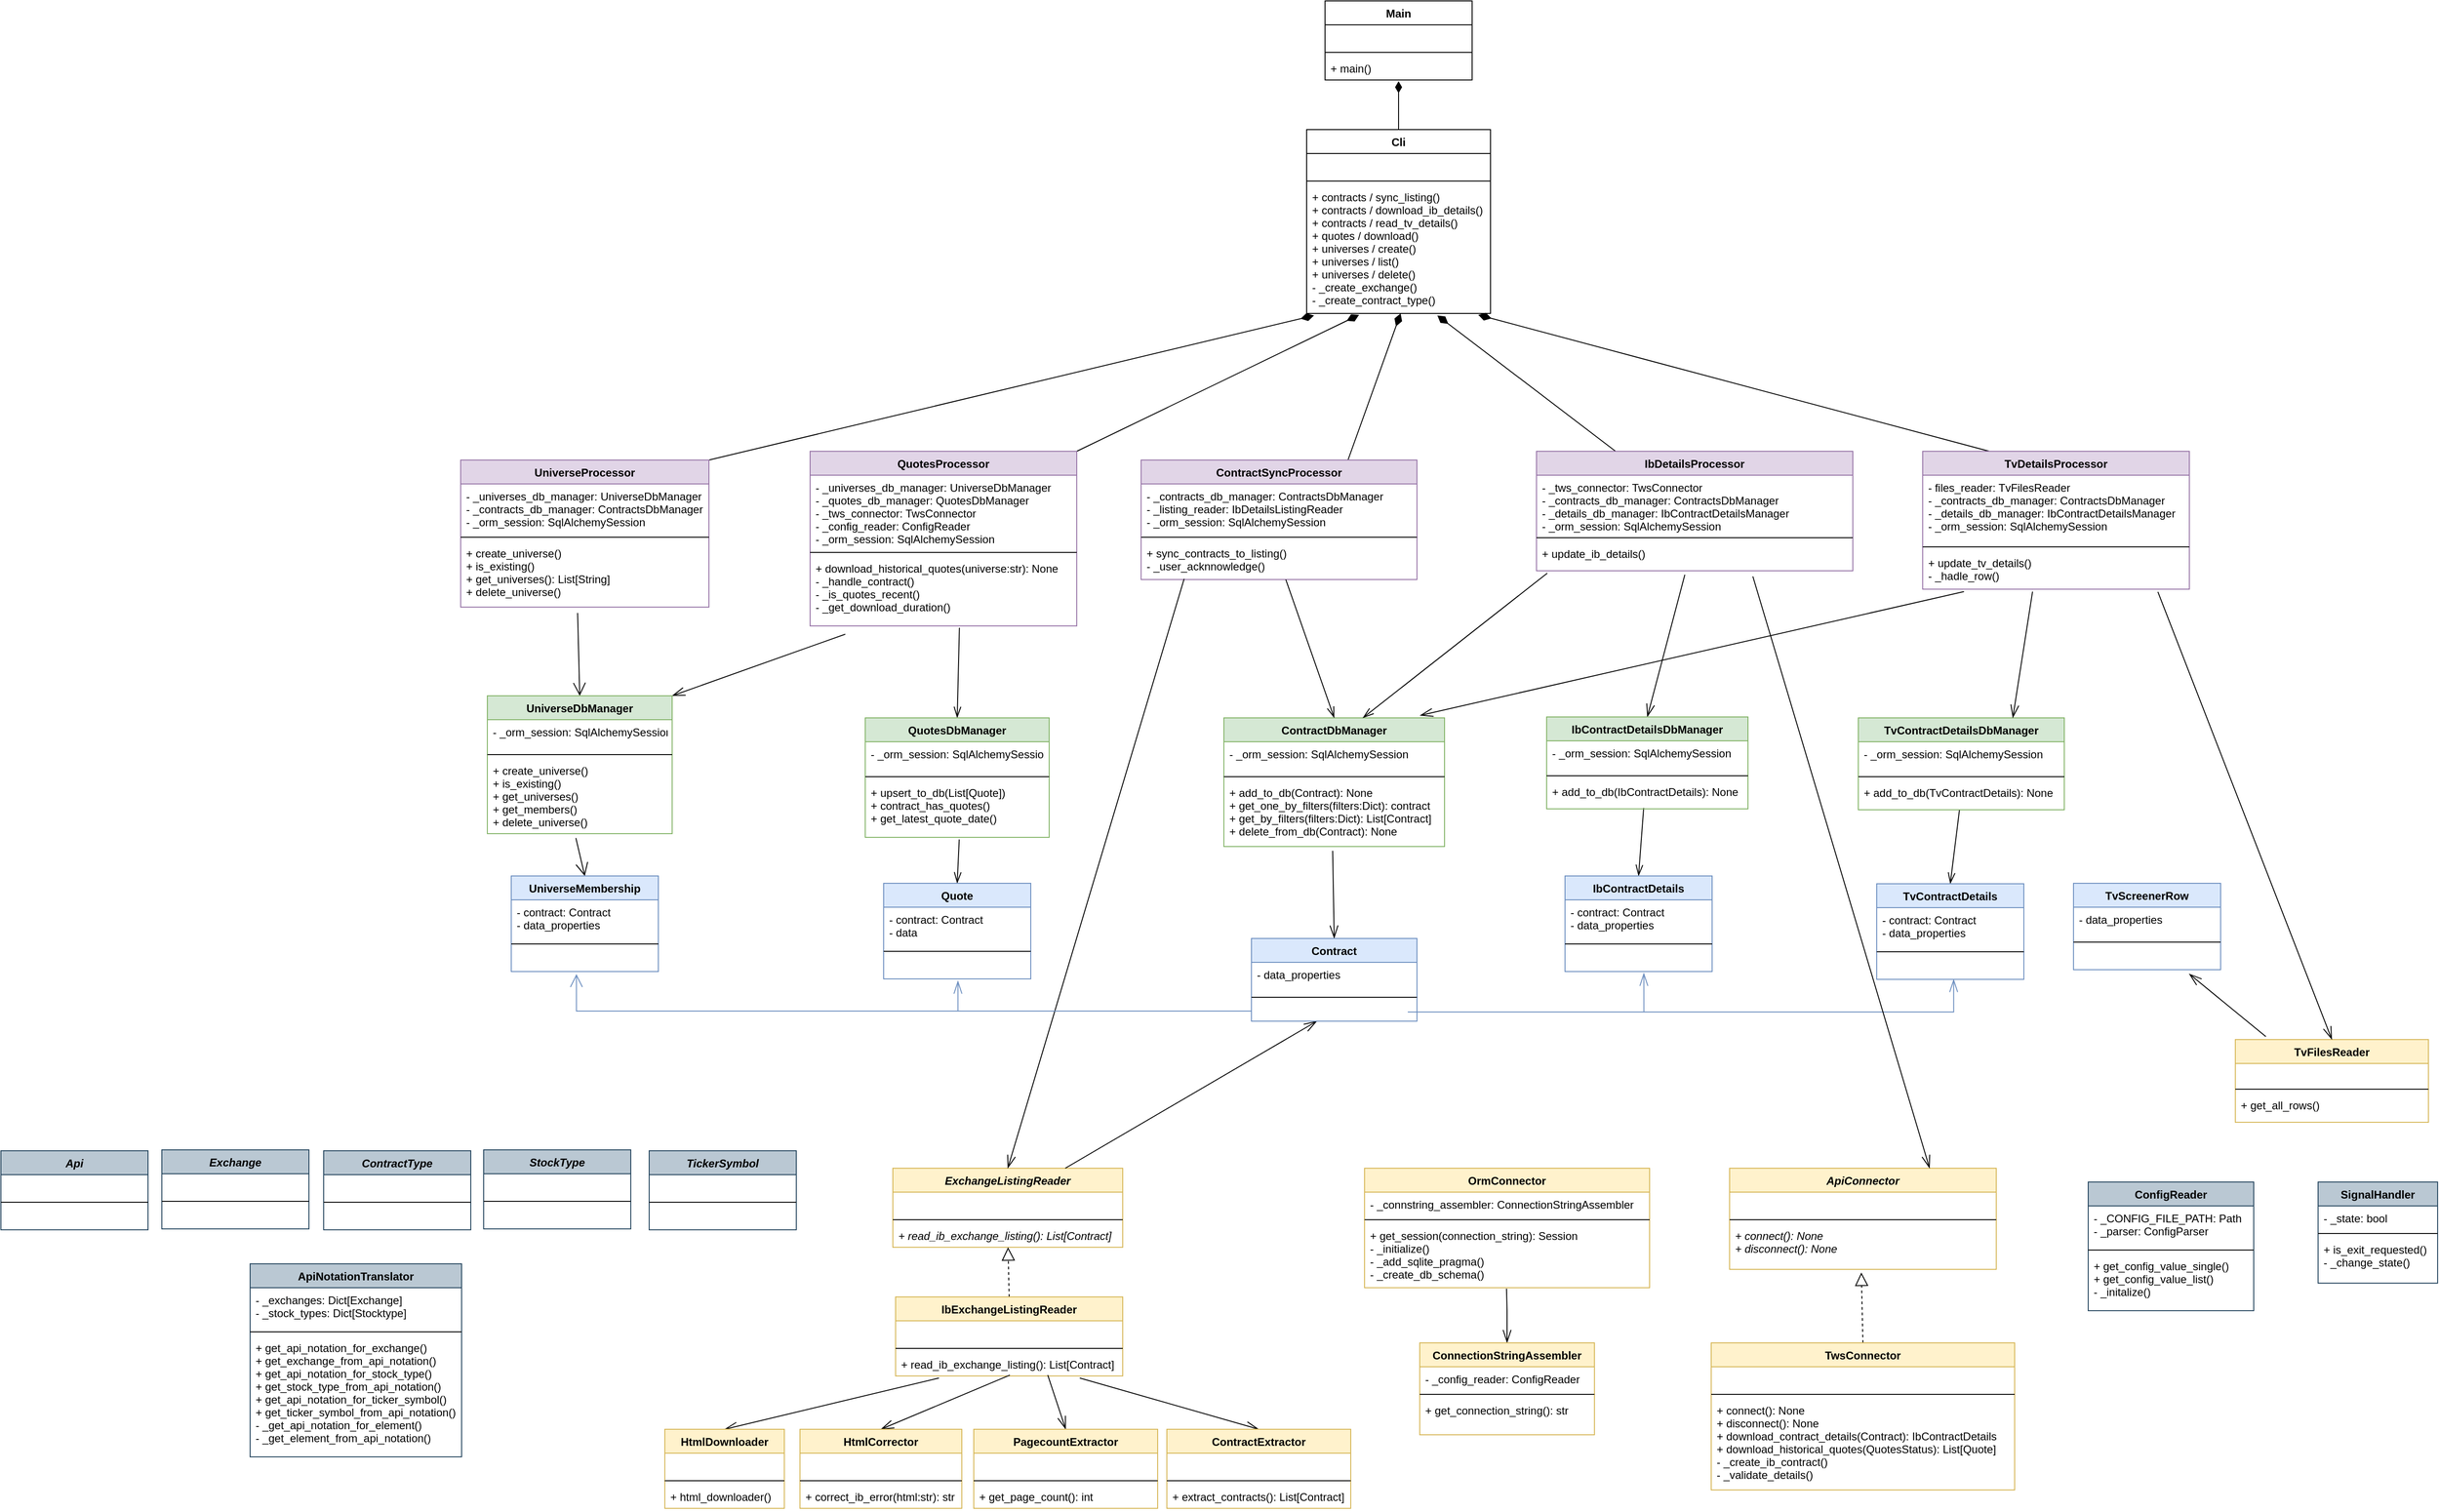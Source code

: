<mxfile version="16.5.1" type="device"><diagram id="IdjLXu86w-GLdggfMfgk" name="Page-1"><mxGraphModel dx="2194" dy="2480" grid="1" gridSize="10" guides="1" tooltips="1" connect="1" arrows="1" fold="1" page="1" pageScale="1" pageWidth="827" pageHeight="1169" math="0" shadow="0"><root><mxCell id="0"/><mxCell id="1" parent="0"/><mxCell id="6zD2pfqzZopk3A7BasNK-46" style="edgeStyle=none;rounded=0;orthogonalLoop=1;jettySize=auto;html=1;entryX=0.5;entryY=0;entryDx=0;entryDy=0;startArrow=none;startFill=0;endArrow=openThin;endFill=0;fillColor=#000000;endSize=12;startSize=12;exitX=0.493;exitY=1.064;exitDx=0;exitDy=0;exitPerimeter=0;" parent="1" source="9" target="6zD2pfqzZopk3A7BasNK-41" edge="1"><mxGeometry relative="1" as="geometry"/></mxCell><mxCell id="6" value="ContractDbManager" style="swimlane;fontStyle=1;align=center;verticalAlign=top;childLayout=stackLayout;horizontal=1;startSize=26;horizontalStack=0;resizeParent=1;resizeParentMax=0;resizeLast=0;collapsible=1;marginBottom=0;fillColor=#d5e8d4;strokeColor=#82b366;" parent="1" vertex="1"><mxGeometry x="1760" y="80" width="240" height="140" as="geometry"/></mxCell><mxCell id="7" value="- _orm_session: SqlAlchemySession" style="text;strokeColor=none;fillColor=none;align=left;verticalAlign=top;spacingLeft=4;spacingRight=4;overflow=hidden;rotatable=0;points=[[0,0.5],[1,0.5]];portConstraint=eastwest;" parent="6" vertex="1"><mxGeometry y="26" width="240" height="34" as="geometry"/></mxCell><mxCell id="8" value="" style="line;strokeWidth=1;fillColor=none;align=left;verticalAlign=middle;spacingTop=-1;spacingLeft=3;spacingRight=3;rotatable=0;labelPosition=right;points=[];portConstraint=eastwest;" parent="6" vertex="1"><mxGeometry y="60" width="240" height="8" as="geometry"/></mxCell><mxCell id="9" value="+ add_to_db(Contract): None&#10;+ get_one_by_filters(filters:Dict): contract&#10;+ get_by_filters(filters:Dict): List[Contract]&#10;+ delete_from_db(Contract): None" style="text;strokeColor=none;fillColor=none;align=left;verticalAlign=top;spacingLeft=4;spacingRight=4;overflow=hidden;rotatable=0;points=[[0,0.5],[1,0.5]];portConstraint=eastwest;" parent="6" vertex="1"><mxGeometry y="68" width="240" height="72" as="geometry"/></mxCell><mxCell id="eqzDd1jZ1NdBC3ddUP8t-183" style="edgeStyle=none;rounded=0;orthogonalLoop=1;jettySize=auto;html=1;exitX=0.5;exitY=0;exitDx=0;exitDy=0;endArrow=none;endFill=0;startSize=10;endSize=12;entryX=0.511;entryY=1.037;entryDx=0;entryDy=0;entryPerimeter=0;startArrow=openThin;startFill=0;" parent="1" source="10" target="6zD2pfqzZopk3A7BasNK-56" edge="1"><mxGeometry relative="1" as="geometry"><mxPoint x="1648.697" y="-49.5" as="targetPoint"/></mxGeometry></mxCell><mxCell id="10" value="Quote" style="swimlane;fontStyle=1;align=center;verticalAlign=top;childLayout=stackLayout;horizontal=1;startSize=26;horizontalStack=0;resizeParent=1;resizeParentMax=0;resizeLast=0;collapsible=1;marginBottom=0;fillColor=#dae8fc;strokeColor=#6c8ebf;" parent="1" vertex="1"><mxGeometry x="1390" y="260" width="160" height="104" as="geometry"/></mxCell><mxCell id="11" value="- contract: Contract&#10;- data" style="text;strokeColor=none;fillColor=none;align=left;verticalAlign=top;spacingLeft=4;spacingRight=4;overflow=hidden;rotatable=0;points=[[0,0.5],[1,0.5]];portConstraint=eastwest;" parent="10" vertex="1"><mxGeometry y="26" width="160" height="44" as="geometry"/></mxCell><mxCell id="12" value="" style="line;strokeWidth=1;fillColor=none;align=left;verticalAlign=middle;spacingTop=-1;spacingLeft=3;spacingRight=3;rotatable=0;labelPosition=right;points=[];portConstraint=eastwest;" parent="10" vertex="1"><mxGeometry y="70" width="160" height="8" as="geometry"/></mxCell><mxCell id="13" value=" " style="text;strokeColor=none;fillColor=none;align=left;verticalAlign=top;spacingLeft=4;spacingRight=4;overflow=hidden;rotatable=0;points=[[0,0.5],[1,0.5]];portConstraint=eastwest;" parent="10" vertex="1"><mxGeometry y="78" width="160" height="26" as="geometry"/></mxCell><mxCell id="eqzDd1jZ1NdBC3ddUP8t-166" style="edgeStyle=none;rounded=0;orthogonalLoop=1;jettySize=auto;html=1;exitX=0.5;exitY=0;exitDx=0;exitDy=0;entryX=0.56;entryY=1.026;entryDx=0;entryDy=0;entryPerimeter=0;endArrow=none;endFill=0;startSize=10;endSize=12;startArrow=openThin;startFill=0;" parent="1" source="6zD2pfqzZopk3A7BasNK-53" target="eqzDd1jZ1NdBC3ddUP8t-92" edge="1"><mxGeometry relative="1" as="geometry"><mxPoint x="1300" y="20" as="sourcePoint"/></mxGeometry></mxCell><mxCell id="eqzDd1jZ1NdBC3ddUP8t-181" style="edgeStyle=none;rounded=0;orthogonalLoop=1;jettySize=auto;html=1;exitX=0.5;exitY=0;exitDx=0;exitDy=0;endArrow=none;endFill=0;startSize=10;endSize=12;startArrow=openThin;startFill=0;entryX=0.482;entryY=0.969;entryDx=0;entryDy=0;entryPerimeter=0;" parent="1" source="6zD2pfqzZopk3A7BasNK-80" target="6zD2pfqzZopk3A7BasNK-76" edge="1"><mxGeometry relative="1" as="geometry"><mxPoint x="634" y="274" as="sourcePoint"/><mxPoint x="650" y="229" as="targetPoint"/></mxGeometry></mxCell><mxCell id="eqzDd1jZ1NdBC3ddUP8t-187" style="edgeStyle=none;rounded=0;orthogonalLoop=1;jettySize=auto;html=1;exitX=0.75;exitY=0;exitDx=0;exitDy=0;endArrow=diamondThin;endFill=1;startSize=10;endSize=12;startArrow=none;startFill=0;entryX=0.511;entryY=1;entryDx=0;entryDy=0;entryPerimeter=0;" parent="1" source="30" target="eqzDd1jZ1NdBC3ddUP8t-133" edge="1"><mxGeometry relative="1" as="geometry"/></mxCell><mxCell id="30" value="ContractSyncProcessor" style="swimlane;fontStyle=1;align=center;verticalAlign=top;childLayout=stackLayout;horizontal=1;startSize=26;horizontalStack=0;resizeParent=1;resizeParentMax=0;resizeLast=0;collapsible=1;marginBottom=0;fillColor=#e1d5e7;strokeColor=#9673a6;" parent="1" vertex="1"><mxGeometry x="1670" y="-200.5" width="300" height="130" as="geometry"/></mxCell><mxCell id="31" value="- _contracts_db_manager: ContractsDbManager&#10;- _listing_reader: IbDetailsListingReader&#10;- _orm_session: SqlAlchemySession" style="text;strokeColor=none;fillColor=none;align=left;verticalAlign=top;spacingLeft=4;spacingRight=4;overflow=hidden;rotatable=0;points=[[0,0.5],[1,0.5]];portConstraint=eastwest;" parent="30" vertex="1"><mxGeometry y="26" width="300" height="54" as="geometry"/></mxCell><mxCell id="32" value="" style="line;strokeWidth=1;fillColor=none;align=left;verticalAlign=middle;spacingTop=-1;spacingLeft=3;spacingRight=3;rotatable=0;labelPosition=right;points=[];portConstraint=eastwest;" parent="30" vertex="1"><mxGeometry y="80" width="300" height="8" as="geometry"/></mxCell><mxCell id="33" value="+ sync_contracts_to_listing()&#10;- _user_acknnowledge()&#10;" style="text;strokeColor=none;fillColor=none;align=left;verticalAlign=top;spacingLeft=4;spacingRight=4;overflow=hidden;rotatable=0;points=[[0,0.5],[1,0.5]];portConstraint=eastwest;" parent="30" vertex="1"><mxGeometry y="88" width="300" height="42" as="geometry"/></mxCell><mxCell id="eqzDd1jZ1NdBC3ddUP8t-169" style="edgeStyle=none;rounded=0;orthogonalLoop=1;jettySize=auto;html=1;exitX=0.5;exitY=0;exitDx=0;exitDy=0;endArrow=none;endFill=0;startSize=10;endSize=12;startArrow=openThin;startFill=0;" parent="1" source="6" target="33" edge="1"><mxGeometry relative="1" as="geometry"><mxPoint x="1945" y="29.5" as="sourcePoint"/></mxGeometry></mxCell><mxCell id="eqzDd1jZ1NdBC3ddUP8t-41" value="ExchangeListingReader" style="swimlane;fontStyle=3;align=center;verticalAlign=top;childLayout=stackLayout;horizontal=1;startSize=26;horizontalStack=0;resizeParent=1;resizeParentMax=0;resizeLast=0;collapsible=1;marginBottom=0;fillColor=#fff2cc;strokeColor=#d6b656;" parent="1" vertex="1"><mxGeometry x="1400" y="570" width="250" height="86" as="geometry"/></mxCell><mxCell id="eqzDd1jZ1NdBC3ddUP8t-42" value=" " style="text;strokeColor=none;fillColor=none;align=left;verticalAlign=top;spacingLeft=4;spacingRight=4;overflow=hidden;rotatable=0;points=[[0,0.5],[1,0.5]];portConstraint=eastwest;" parent="eqzDd1jZ1NdBC3ddUP8t-41" vertex="1"><mxGeometry y="26" width="250" height="26" as="geometry"/></mxCell><mxCell id="eqzDd1jZ1NdBC3ddUP8t-43" value="" style="line;strokeWidth=1;fillColor=none;align=left;verticalAlign=middle;spacingTop=-1;spacingLeft=3;spacingRight=3;rotatable=0;labelPosition=right;points=[];portConstraint=eastwest;" parent="eqzDd1jZ1NdBC3ddUP8t-41" vertex="1"><mxGeometry y="52" width="250" height="8" as="geometry"/></mxCell><mxCell id="eqzDd1jZ1NdBC3ddUP8t-44" value="+ read_ib_exchange_listing(): List[Contract]" style="text;strokeColor=none;fillColor=none;align=left;verticalAlign=top;spacingLeft=4;spacingRight=4;overflow=hidden;rotatable=0;points=[[0,0.5],[1,0.5]];portConstraint=eastwest;fontStyle=2" parent="eqzDd1jZ1NdBC3ddUP8t-41" vertex="1"><mxGeometry y="60" width="250" height="26" as="geometry"/></mxCell><mxCell id="eqzDd1jZ1NdBC3ddUP8t-204" style="edgeStyle=none;rounded=0;orthogonalLoop=1;jettySize=auto;html=1;exitX=0.5;exitY=0;exitDx=0;exitDy=0;dashed=1;endArrow=block;endFill=0;startSize=10;endSize=12;" parent="1" source="eqzDd1jZ1NdBC3ddUP8t-49" target="eqzDd1jZ1NdBC3ddUP8t-44" edge="1"><mxGeometry relative="1" as="geometry"/></mxCell><mxCell id="eqzDd1jZ1NdBC3ddUP8t-49" value="IbExchangeListingReader" style="swimlane;fontStyle=1;align=center;verticalAlign=top;childLayout=stackLayout;horizontal=1;startSize=26;horizontalStack=0;resizeParent=1;resizeParentMax=0;resizeLast=0;collapsible=1;marginBottom=0;fillColor=#fff2cc;strokeColor=#d6b656;" parent="1" vertex="1"><mxGeometry x="1403" y="710" width="247" height="86" as="geometry"/></mxCell><mxCell id="eqzDd1jZ1NdBC3ddUP8t-50" value=" " style="text;strokeColor=none;fillColor=none;align=left;verticalAlign=top;spacingLeft=4;spacingRight=4;overflow=hidden;rotatable=0;points=[[0,0.5],[1,0.5]];portConstraint=eastwest;" parent="eqzDd1jZ1NdBC3ddUP8t-49" vertex="1"><mxGeometry y="26" width="247" height="26" as="geometry"/></mxCell><mxCell id="eqzDd1jZ1NdBC3ddUP8t-51" value="" style="line;strokeWidth=1;fillColor=none;align=left;verticalAlign=middle;spacingTop=-1;spacingLeft=3;spacingRight=3;rotatable=0;labelPosition=right;points=[];portConstraint=eastwest;" parent="eqzDd1jZ1NdBC3ddUP8t-49" vertex="1"><mxGeometry y="52" width="247" height="8" as="geometry"/></mxCell><mxCell id="eqzDd1jZ1NdBC3ddUP8t-52" value="+ read_ib_exchange_listing(): List[Contract]" style="text;strokeColor=none;fillColor=none;align=left;verticalAlign=top;spacingLeft=4;spacingRight=4;overflow=hidden;rotatable=0;points=[[0,0.5],[1,0.5]];portConstraint=eastwest;fontStyle=0" parent="eqzDd1jZ1NdBC3ddUP8t-49" vertex="1"><mxGeometry y="60" width="247" height="26" as="geometry"/></mxCell><mxCell id="eqzDd1jZ1NdBC3ddUP8t-189" style="edgeStyle=none;rounded=0;orthogonalLoop=1;jettySize=auto;html=1;exitX=0.25;exitY=0;exitDx=0;exitDy=0;endArrow=diamondThin;endFill=1;startSize=10;endSize=12;startArrow=none;startFill=0;entryX=0.711;entryY=1.016;entryDx=0;entryDy=0;entryPerimeter=0;" parent="1" source="eqzDd1jZ1NdBC3ddUP8t-65" target="eqzDd1jZ1NdBC3ddUP8t-133" edge="1"><mxGeometry relative="1" as="geometry"/></mxCell><mxCell id="eqzDd1jZ1NdBC3ddUP8t-65" value="IbDetailsProcessor" style="swimlane;fontStyle=1;align=center;verticalAlign=top;childLayout=stackLayout;horizontal=1;startSize=26;horizontalStack=0;resizeParent=1;resizeParentMax=0;resizeLast=0;collapsible=1;marginBottom=0;fillColor=#e1d5e7;strokeColor=#9673a6;" parent="1" vertex="1"><mxGeometry x="2100" y="-210" width="344" height="130" as="geometry"/></mxCell><mxCell id="eqzDd1jZ1NdBC3ddUP8t-66" value="- _tws_connector: TwsConnector&#10;- _contracts_db_manager: ContractsDbManager&#10;- _details_db_manager: IbContractDetailsManager&#10;- _orm_session: SqlAlchemySession" style="text;strokeColor=none;fillColor=none;align=left;verticalAlign=top;spacingLeft=4;spacingRight=4;overflow=hidden;rotatable=0;points=[[0,0.5],[1,0.5]];portConstraint=eastwest;fontStyle=0" parent="eqzDd1jZ1NdBC3ddUP8t-65" vertex="1"><mxGeometry y="26" width="344" height="64" as="geometry"/></mxCell><mxCell id="eqzDd1jZ1NdBC3ddUP8t-67" value="" style="line;strokeWidth=1;fillColor=none;align=left;verticalAlign=middle;spacingTop=-1;spacingLeft=3;spacingRight=3;rotatable=0;labelPosition=right;points=[];portConstraint=eastwest;" parent="eqzDd1jZ1NdBC3ddUP8t-65" vertex="1"><mxGeometry y="90" width="344" height="8" as="geometry"/></mxCell><mxCell id="eqzDd1jZ1NdBC3ddUP8t-68" value="+ update_ib_details()" style="text;strokeColor=none;fillColor=none;align=left;verticalAlign=top;spacingLeft=4;spacingRight=4;overflow=hidden;rotatable=0;points=[[0,0.5],[1,0.5]];portConstraint=eastwest;" parent="eqzDd1jZ1NdBC3ddUP8t-65" vertex="1"><mxGeometry y="98" width="344" height="32" as="geometry"/></mxCell><mxCell id="eqzDd1jZ1NdBC3ddUP8t-69" value="ApiConnector" style="swimlane;fontStyle=3;align=center;verticalAlign=top;childLayout=stackLayout;horizontal=1;startSize=26;horizontalStack=0;resizeParent=1;resizeParentMax=0;resizeLast=0;collapsible=1;marginBottom=0;fillColor=#fff2cc;strokeColor=#d6b656;" parent="1" vertex="1"><mxGeometry x="2310" y="570" width="290" height="110" as="geometry"/></mxCell><mxCell id="eqzDd1jZ1NdBC3ddUP8t-70" value=" " style="text;strokeColor=none;fillColor=none;align=left;verticalAlign=top;spacingLeft=4;spacingRight=4;overflow=hidden;rotatable=0;points=[[0,0.5],[1,0.5]];portConstraint=eastwest;" parent="eqzDd1jZ1NdBC3ddUP8t-69" vertex="1"><mxGeometry y="26" width="290" height="26" as="geometry"/></mxCell><mxCell id="eqzDd1jZ1NdBC3ddUP8t-71" value="" style="line;strokeWidth=1;fillColor=none;align=left;verticalAlign=middle;spacingTop=-1;spacingLeft=3;spacingRight=3;rotatable=0;labelPosition=right;points=[];portConstraint=eastwest;" parent="eqzDd1jZ1NdBC3ddUP8t-69" vertex="1"><mxGeometry y="52" width="290" height="8" as="geometry"/></mxCell><mxCell id="eqzDd1jZ1NdBC3ddUP8t-72" value="+ connect(): None&#10;+ disconnect(): None" style="text;strokeColor=none;fillColor=none;align=left;verticalAlign=top;spacingLeft=4;spacingRight=4;overflow=hidden;rotatable=0;points=[[0,0.5],[1,0.5]];portConstraint=eastwest;fontStyle=2" parent="eqzDd1jZ1NdBC3ddUP8t-69" vertex="1"><mxGeometry y="60" width="290" height="50" as="geometry"/></mxCell><mxCell id="eqzDd1jZ1NdBC3ddUP8t-190" style="edgeStyle=none;rounded=0;orthogonalLoop=1;jettySize=auto;html=1;exitX=0.25;exitY=0;exitDx=0;exitDy=0;endArrow=diamondThin;endFill=1;startSize=10;endSize=12;startArrow=none;startFill=0;entryX=0.933;entryY=1.011;entryDx=0;entryDy=0;entryPerimeter=0;" parent="1" source="eqzDd1jZ1NdBC3ddUP8t-85" target="eqzDd1jZ1NdBC3ddUP8t-133" edge="1"><mxGeometry relative="1" as="geometry"/></mxCell><mxCell id="eqzDd1jZ1NdBC3ddUP8t-85" value="TvDetailsProcessor" style="swimlane;fontStyle=1;align=center;verticalAlign=top;childLayout=stackLayout;horizontal=1;startSize=26;horizontalStack=0;resizeParent=1;resizeParentMax=0;resizeLast=0;collapsible=1;marginBottom=0;fillColor=#e1d5e7;strokeColor=#9673a6;" parent="1" vertex="1"><mxGeometry x="2520" y="-210" width="290" height="150" as="geometry"/></mxCell><mxCell id="eqzDd1jZ1NdBC3ddUP8t-86" value="- files_reader: TvFilesReader&#10;- _contracts_db_manager: ContractsDbManager&#10;- _details_db_manager: IbContractDetailsManager&#10;- _orm_session: SqlAlchemySession" style="text;strokeColor=none;fillColor=none;align=left;verticalAlign=top;spacingLeft=4;spacingRight=4;overflow=hidden;rotatable=0;points=[[0,0.5],[1,0.5]];portConstraint=eastwest;fontStyle=0" parent="eqzDd1jZ1NdBC3ddUP8t-85" vertex="1"><mxGeometry y="26" width="290" height="74" as="geometry"/></mxCell><mxCell id="eqzDd1jZ1NdBC3ddUP8t-87" value="" style="line;strokeWidth=1;fillColor=none;align=left;verticalAlign=middle;spacingTop=-1;spacingLeft=3;spacingRight=3;rotatable=0;labelPosition=right;points=[];portConstraint=eastwest;" parent="eqzDd1jZ1NdBC3ddUP8t-85" vertex="1"><mxGeometry y="100" width="290" height="8" as="geometry"/></mxCell><mxCell id="eqzDd1jZ1NdBC3ddUP8t-88" value="+ update_tv_details()&#10;- _hadle_row()" style="text;strokeColor=none;fillColor=none;align=left;verticalAlign=top;spacingLeft=4;spacingRight=4;overflow=hidden;rotatable=0;points=[[0,0.5],[1,0.5]];portConstraint=eastwest;" parent="eqzDd1jZ1NdBC3ddUP8t-85" vertex="1"><mxGeometry y="108" width="290" height="42" as="geometry"/></mxCell><mxCell id="eqzDd1jZ1NdBC3ddUP8t-188" style="edgeStyle=none;rounded=0;orthogonalLoop=1;jettySize=auto;html=1;endArrow=diamondThin;endFill=1;startSize=10;endSize=12;exitX=1;exitY=0;exitDx=0;exitDy=0;startArrow=none;startFill=0;entryX=0.285;entryY=1.011;entryDx=0;entryDy=0;entryPerimeter=0;" parent="1" source="eqzDd1jZ1NdBC3ddUP8t-89" target="eqzDd1jZ1NdBC3ddUP8t-133" edge="1"><mxGeometry relative="1" as="geometry"><mxPoint x="740" y="-180" as="sourcePoint"/></mxGeometry></mxCell><mxCell id="eqzDd1jZ1NdBC3ddUP8t-89" value="QuotesProcessor" style="swimlane;fontStyle=1;align=center;verticalAlign=top;childLayout=stackLayout;horizontal=1;startSize=26;horizontalStack=0;resizeParent=1;resizeParentMax=0;resizeLast=0;collapsible=1;marginBottom=0;fillColor=#e1d5e7;strokeColor=#9673a6;" parent="1" vertex="1"><mxGeometry x="1310" y="-210" width="290" height="190" as="geometry"/></mxCell><mxCell id="eqzDd1jZ1NdBC3ddUP8t-90" value="- _universes_db_manager: UniverseDbManager&#10;- _quotes_db_manager: QuotesDbManager&#10;- _tws_connector: TwsConnector&#10;- _config_reader: ConfigReader&#10;- _orm_session: SqlAlchemySession" style="text;strokeColor=none;fillColor=none;align=left;verticalAlign=top;spacingLeft=4;spacingRight=4;overflow=hidden;rotatable=0;points=[[0,0.5],[1,0.5]];portConstraint=eastwest;" parent="eqzDd1jZ1NdBC3ddUP8t-89" vertex="1"><mxGeometry y="26" width="290" height="80" as="geometry"/></mxCell><mxCell id="eqzDd1jZ1NdBC3ddUP8t-91" value="" style="line;strokeWidth=1;fillColor=none;align=left;verticalAlign=middle;spacingTop=-1;spacingLeft=3;spacingRight=3;rotatable=0;labelPosition=right;points=[];portConstraint=eastwest;" parent="eqzDd1jZ1NdBC3ddUP8t-89" vertex="1"><mxGeometry y="106" width="290" height="8" as="geometry"/></mxCell><mxCell id="eqzDd1jZ1NdBC3ddUP8t-92" value="+ download_historical_quotes(universe:str): None&#10;- _handle_contract()&#10;- _is_quotes_recent()&#10;- _get_download_duration()" style="text;strokeColor=none;fillColor=none;align=left;verticalAlign=top;spacingLeft=4;spacingRight=4;overflow=hidden;rotatable=0;points=[[0,0.5],[1,0.5]];portConstraint=eastwest;" parent="eqzDd1jZ1NdBC3ddUP8t-89" vertex="1"><mxGeometry y="114" width="290" height="76" as="geometry"/></mxCell><mxCell id="eqzDd1jZ1NdBC3ddUP8t-97" value="TvFilesReader" style="swimlane;fontStyle=1;align=center;verticalAlign=top;childLayout=stackLayout;horizontal=1;startSize=26;horizontalStack=0;resizeParent=1;resizeParentMax=0;resizeLast=0;collapsible=1;marginBottom=0;fillColor=#fff2cc;strokeColor=#d6b656;" parent="1" vertex="1"><mxGeometry x="2860" y="430" width="210" height="90" as="geometry"/></mxCell><mxCell id="eqzDd1jZ1NdBC3ddUP8t-98" value=" " style="text;strokeColor=none;fillColor=none;align=left;verticalAlign=top;spacingLeft=4;spacingRight=4;overflow=hidden;rotatable=0;points=[[0,0.5],[1,0.5]];portConstraint=eastwest;" parent="eqzDd1jZ1NdBC3ddUP8t-97" vertex="1"><mxGeometry y="26" width="210" height="24" as="geometry"/></mxCell><mxCell id="eqzDd1jZ1NdBC3ddUP8t-99" value="" style="line;strokeWidth=1;fillColor=none;align=left;verticalAlign=middle;spacingTop=-1;spacingLeft=3;spacingRight=3;rotatable=0;labelPosition=right;points=[];portConstraint=eastwest;" parent="eqzDd1jZ1NdBC3ddUP8t-97" vertex="1"><mxGeometry y="50" width="210" height="8" as="geometry"/></mxCell><mxCell id="eqzDd1jZ1NdBC3ddUP8t-100" value="+ get_all_rows()" style="text;strokeColor=none;fillColor=none;align=left;verticalAlign=top;spacingLeft=4;spacingRight=4;overflow=hidden;rotatable=0;points=[[0,0.5],[1,0.5]];portConstraint=eastwest;" parent="eqzDd1jZ1NdBC3ddUP8t-97" vertex="1"><mxGeometry y="58" width="210" height="32" as="geometry"/></mxCell><mxCell id="eqzDd1jZ1NdBC3ddUP8t-180" style="edgeStyle=none;rounded=0;orthogonalLoop=1;jettySize=auto;html=1;exitX=0.5;exitY=0;exitDx=0;exitDy=0;endArrow=none;endFill=0;startSize=10;endSize=12;startArrow=openThin;startFill=0;" parent="1" source="eqzDd1jZ1NdBC3ddUP8t-102" target="eqzDd1jZ1NdBC3ddUP8t-125" edge="1"><mxGeometry relative="1" as="geometry"/></mxCell><mxCell id="eqzDd1jZ1NdBC3ddUP8t-102" value="TvContractDetails" style="swimlane;fontStyle=1;align=center;verticalAlign=top;childLayout=stackLayout;horizontal=1;startSize=26;horizontalStack=0;resizeParent=1;resizeParentMax=0;resizeLast=0;collapsible=1;marginBottom=0;fillColor=#dae8fc;strokeColor=#6c8ebf;" parent="1" vertex="1"><mxGeometry x="2470" y="260.5" width="160" height="104" as="geometry"/></mxCell><mxCell id="eqzDd1jZ1NdBC3ddUP8t-103" value="- contract: Contract&#10;- data_properties" style="text;strokeColor=none;fillColor=none;align=left;verticalAlign=top;spacingLeft=4;spacingRight=4;overflow=hidden;rotatable=0;points=[[0,0.5],[1,0.5]];portConstraint=eastwest;" parent="eqzDd1jZ1NdBC3ddUP8t-102" vertex="1"><mxGeometry y="26" width="160" height="44" as="geometry"/></mxCell><mxCell id="eqzDd1jZ1NdBC3ddUP8t-104" value="" style="line;strokeWidth=1;fillColor=none;align=left;verticalAlign=middle;spacingTop=-1;spacingLeft=3;spacingRight=3;rotatable=0;labelPosition=right;points=[];portConstraint=eastwest;" parent="eqzDd1jZ1NdBC3ddUP8t-102" vertex="1"><mxGeometry y="70" width="160" height="8" as="geometry"/></mxCell><mxCell id="eqzDd1jZ1NdBC3ddUP8t-105" value=" " style="text;strokeColor=none;fillColor=none;align=left;verticalAlign=top;spacingLeft=4;spacingRight=4;overflow=hidden;rotatable=0;points=[[0,0.5],[1,0.5]];portConstraint=eastwest;" parent="eqzDd1jZ1NdBC3ddUP8t-102" vertex="1"><mxGeometry y="78" width="160" height="26" as="geometry"/></mxCell><mxCell id="eqzDd1jZ1NdBC3ddUP8t-179" style="edgeStyle=none;rounded=0;orthogonalLoop=1;jettySize=auto;html=1;exitX=0.786;exitY=1.173;exitDx=0;exitDy=0;endArrow=none;endFill=0;startSize=12;endSize=12;startArrow=openThin;startFill=0;entryX=0.158;entryY=-0.036;entryDx=0;entryDy=0;entryPerimeter=0;exitPerimeter=0;" parent="1" source="8Hc5fXqvVGLzUO28A5en-91" target="eqzDd1jZ1NdBC3ddUP8t-97" edge="1"><mxGeometry relative="1" as="geometry"><mxPoint x="1580" y="364.0" as="sourcePoint"/></mxGeometry></mxCell><mxCell id="eqzDd1jZ1NdBC3ddUP8t-164" style="edgeStyle=none;rounded=0;orthogonalLoop=1;jettySize=auto;html=1;entryX=0.034;entryY=1.081;entryDx=0;entryDy=0;entryPerimeter=0;endArrow=none;endFill=0;startSize=10;endSize=12;exitX=0.63;exitY=0;exitDx=0;exitDy=0;startArrow=openThin;startFill=0;exitPerimeter=0;" parent="1" source="6" target="eqzDd1jZ1NdBC3ddUP8t-68" edge="1"><mxGeometry relative="1" as="geometry"><mxPoint x="2499" y="34" as="sourcePoint"/></mxGeometry></mxCell><mxCell id="eqzDd1jZ1NdBC3ddUP8t-122" value="TvContractDetailsDbManager" style="swimlane;fontStyle=1;align=center;verticalAlign=top;childLayout=stackLayout;horizontal=1;startSize=26;horizontalStack=0;resizeParent=1;resizeParentMax=0;resizeLast=0;collapsible=1;marginBottom=0;fillColor=#d5e8d4;strokeColor=#82b366;" parent="1" vertex="1"><mxGeometry x="2450" y="80" width="224" height="100" as="geometry"/></mxCell><mxCell id="eqzDd1jZ1NdBC3ddUP8t-123" value="- _orm_session: SqlAlchemySession" style="text;strokeColor=none;fillColor=none;align=left;verticalAlign=top;spacingLeft=4;spacingRight=4;overflow=hidden;rotatable=0;points=[[0,0.5],[1,0.5]];portConstraint=eastwest;" parent="eqzDd1jZ1NdBC3ddUP8t-122" vertex="1"><mxGeometry y="26" width="224" height="34" as="geometry"/></mxCell><mxCell id="eqzDd1jZ1NdBC3ddUP8t-124" value="" style="line;strokeWidth=1;fillColor=none;align=left;verticalAlign=middle;spacingTop=-1;spacingLeft=3;spacingRight=3;rotatable=0;labelPosition=right;points=[];portConstraint=eastwest;" parent="eqzDd1jZ1NdBC3ddUP8t-122" vertex="1"><mxGeometry y="60" width="224" height="8" as="geometry"/></mxCell><mxCell id="eqzDd1jZ1NdBC3ddUP8t-125" value="+ add_to_db(TvContractDetails): None" style="text;strokeColor=none;fillColor=none;align=left;verticalAlign=top;spacingLeft=4;spacingRight=4;overflow=hidden;rotatable=0;points=[[0,0.5],[1,0.5]];portConstraint=eastwest;" parent="eqzDd1jZ1NdBC3ddUP8t-122" vertex="1"><mxGeometry y="68" width="224" height="32" as="geometry"/></mxCell><mxCell id="eqzDd1jZ1NdBC3ddUP8t-191" style="edgeStyle=none;rounded=0;orthogonalLoop=1;jettySize=auto;html=1;exitX=0.5;exitY=1.054;exitDx=0;exitDy=0;endArrow=none;endFill=0;startSize=10;endSize=12;entryX=0.5;entryY=0;entryDx=0;entryDy=0;startArrow=diamondThin;startFill=1;exitPerimeter=0;" parent="1" source="eqzDd1jZ1NdBC3ddUP8t-129" target="eqzDd1jZ1NdBC3ddUP8t-130" edge="1"><mxGeometry relative="1" as="geometry"/></mxCell><mxCell id="eqzDd1jZ1NdBC3ddUP8t-126" value="Main" style="swimlane;fontStyle=1;align=center;verticalAlign=top;childLayout=stackLayout;horizontal=1;startSize=26;horizontalStack=0;resizeParent=1;resizeParentMax=0;resizeLast=0;collapsible=1;marginBottom=0;" parent="1" vertex="1"><mxGeometry x="1870" y="-700" width="160" height="86" as="geometry"/></mxCell><mxCell id="eqzDd1jZ1NdBC3ddUP8t-127" value=" " style="text;strokeColor=none;fillColor=none;align=left;verticalAlign=top;spacingLeft=4;spacingRight=4;overflow=hidden;rotatable=0;points=[[0,0.5],[1,0.5]];portConstraint=eastwest;" parent="eqzDd1jZ1NdBC3ddUP8t-126" vertex="1"><mxGeometry y="26" width="160" height="26" as="geometry"/></mxCell><mxCell id="eqzDd1jZ1NdBC3ddUP8t-128" value="" style="line;strokeWidth=1;fillColor=none;align=left;verticalAlign=middle;spacingTop=-1;spacingLeft=3;spacingRight=3;rotatable=0;labelPosition=right;points=[];portConstraint=eastwest;" parent="eqzDd1jZ1NdBC3ddUP8t-126" vertex="1"><mxGeometry y="52" width="160" height="8" as="geometry"/></mxCell><mxCell id="eqzDd1jZ1NdBC3ddUP8t-129" value="+ main()" style="text;strokeColor=none;fillColor=none;align=left;verticalAlign=top;spacingLeft=4;spacingRight=4;overflow=hidden;rotatable=0;points=[[0,0.5],[1,0.5]];portConstraint=eastwest;" parent="eqzDd1jZ1NdBC3ddUP8t-126" vertex="1"><mxGeometry y="60" width="160" height="26" as="geometry"/></mxCell><mxCell id="eqzDd1jZ1NdBC3ddUP8t-130" value="Cli" style="swimlane;fontStyle=1;align=center;verticalAlign=top;childLayout=stackLayout;horizontal=1;startSize=26;horizontalStack=0;resizeParent=1;resizeParentMax=0;resizeLast=0;collapsible=1;marginBottom=0;" parent="1" vertex="1"><mxGeometry x="1850" y="-560" width="200" height="200" as="geometry"/></mxCell><mxCell id="eqzDd1jZ1NdBC3ddUP8t-131" value=" " style="text;strokeColor=none;fillColor=none;align=left;verticalAlign=top;spacingLeft=4;spacingRight=4;overflow=hidden;rotatable=0;points=[[0,0.5],[1,0.5]];portConstraint=eastwest;" parent="eqzDd1jZ1NdBC3ddUP8t-130" vertex="1"><mxGeometry y="26" width="200" height="26" as="geometry"/></mxCell><mxCell id="eqzDd1jZ1NdBC3ddUP8t-132" value="" style="line;strokeWidth=1;fillColor=none;align=left;verticalAlign=middle;spacingTop=-1;spacingLeft=3;spacingRight=3;rotatable=0;labelPosition=right;points=[];portConstraint=eastwest;" parent="eqzDd1jZ1NdBC3ddUP8t-130" vertex="1"><mxGeometry y="52" width="200" height="8" as="geometry"/></mxCell><mxCell id="eqzDd1jZ1NdBC3ddUP8t-133" value="+ contracts / sync_listing()&#10;+ contracts / download_ib_details()&#10;+ contracts / read_tv_details()&#10;+ quotes / download()&#10;+ universes / create()&#10;+ universes / list()&#10;+ universes / delete()&#10;- _create_exchange()&#10;- _create_contract_type()" style="text;strokeColor=none;fillColor=none;align=left;verticalAlign=top;spacingLeft=4;spacingRight=4;overflow=hidden;rotatable=0;points=[[0,0.5],[1,0.5]];portConstraint=eastwest;" parent="eqzDd1jZ1NdBC3ddUP8t-130" vertex="1"><mxGeometry y="60" width="200" height="140" as="geometry"/></mxCell><mxCell id="eqzDd1jZ1NdBC3ddUP8t-134" value="SignalHandler" style="swimlane;fontStyle=1;align=center;verticalAlign=top;childLayout=stackLayout;horizontal=1;startSize=26;horizontalStack=0;resizeParent=1;resizeParentMax=0;resizeLast=0;collapsible=1;marginBottom=0;fillColor=#bac8d3;strokeColor=#23445d;" parent="1" vertex="1"><mxGeometry x="2950" y="585" width="130" height="110" as="geometry"/></mxCell><mxCell id="eqzDd1jZ1NdBC3ddUP8t-135" value="- _state: bool" style="text;strokeColor=none;fillColor=none;align=left;verticalAlign=top;spacingLeft=4;spacingRight=4;overflow=hidden;rotatable=0;points=[[0,0.5],[1,0.5]];portConstraint=eastwest;" parent="eqzDd1jZ1NdBC3ddUP8t-134" vertex="1"><mxGeometry y="26" width="130" height="26" as="geometry"/></mxCell><mxCell id="eqzDd1jZ1NdBC3ddUP8t-136" value="" style="line;strokeWidth=1;fillColor=none;align=left;verticalAlign=middle;spacingTop=-1;spacingLeft=3;spacingRight=3;rotatable=0;labelPosition=right;points=[];portConstraint=eastwest;" parent="eqzDd1jZ1NdBC3ddUP8t-134" vertex="1"><mxGeometry y="52" width="130" height="8" as="geometry"/></mxCell><mxCell id="eqzDd1jZ1NdBC3ddUP8t-137" value="+ is_exit_requested()&#10;- _change_state()" style="text;strokeColor=none;fillColor=none;align=left;verticalAlign=top;spacingLeft=4;spacingRight=4;overflow=hidden;rotatable=0;points=[[0,0.5],[1,0.5]];portConstraint=eastwest;" parent="eqzDd1jZ1NdBC3ddUP8t-134" vertex="1"><mxGeometry y="60" width="130" height="50" as="geometry"/></mxCell><mxCell id="eqzDd1jZ1NdBC3ddUP8t-138" value="Api" style="swimlane;fontStyle=3;align=center;verticalAlign=top;childLayout=stackLayout;horizontal=1;startSize=26;horizontalStack=0;resizeParent=1;resizeParentMax=0;resizeLast=0;collapsible=1;marginBottom=0;fillColor=#bac8d3;strokeColor=#23445d;" parent="1" vertex="1"><mxGeometry x="430" y="551" width="160" height="86" as="geometry"/></mxCell><mxCell id="eqzDd1jZ1NdBC3ddUP8t-139" value=" " style="text;strokeColor=none;fillColor=none;align=left;verticalAlign=top;spacingLeft=4;spacingRight=4;overflow=hidden;rotatable=0;points=[[0,0.5],[1,0.5]];portConstraint=eastwest;" parent="eqzDd1jZ1NdBC3ddUP8t-138" vertex="1"><mxGeometry y="26" width="160" height="26" as="geometry"/></mxCell><mxCell id="eqzDd1jZ1NdBC3ddUP8t-140" value="" style="line;strokeWidth=1;fillColor=none;align=left;verticalAlign=middle;spacingTop=-1;spacingLeft=3;spacingRight=3;rotatable=0;labelPosition=right;points=[];portConstraint=eastwest;" parent="eqzDd1jZ1NdBC3ddUP8t-138" vertex="1"><mxGeometry y="52" width="160" height="8" as="geometry"/></mxCell><mxCell id="eqzDd1jZ1NdBC3ddUP8t-141" value=" " style="text;strokeColor=none;fillColor=none;align=left;verticalAlign=top;spacingLeft=4;spacingRight=4;overflow=hidden;rotatable=0;points=[[0,0.5],[1,0.5]];portConstraint=eastwest;" parent="eqzDd1jZ1NdBC3ddUP8t-138" vertex="1"><mxGeometry y="60" width="160" height="26" as="geometry"/></mxCell><mxCell id="eqzDd1jZ1NdBC3ddUP8t-146" value="TickerSymbol" style="swimlane;fontStyle=3;align=center;verticalAlign=top;childLayout=stackLayout;horizontal=1;startSize=26;horizontalStack=0;resizeParent=1;resizeParentMax=0;resizeLast=0;collapsible=1;marginBottom=0;fillColor=#bac8d3;strokeColor=#23445d;" parent="1" vertex="1"><mxGeometry x="1135" y="551" width="160" height="86" as="geometry"/></mxCell><mxCell id="eqzDd1jZ1NdBC3ddUP8t-147" value=" " style="text;strokeColor=none;fillColor=none;align=left;verticalAlign=top;spacingLeft=4;spacingRight=4;overflow=hidden;rotatable=0;points=[[0,0.5],[1,0.5]];portConstraint=eastwest;" parent="eqzDd1jZ1NdBC3ddUP8t-146" vertex="1"><mxGeometry y="26" width="160" height="26" as="geometry"/></mxCell><mxCell id="eqzDd1jZ1NdBC3ddUP8t-148" value="" style="line;strokeWidth=1;fillColor=none;align=left;verticalAlign=middle;spacingTop=-1;spacingLeft=3;spacingRight=3;rotatable=0;labelPosition=right;points=[];portConstraint=eastwest;" parent="eqzDd1jZ1NdBC3ddUP8t-146" vertex="1"><mxGeometry y="52" width="160" height="8" as="geometry"/></mxCell><mxCell id="eqzDd1jZ1NdBC3ddUP8t-149" value=" " style="text;strokeColor=none;fillColor=none;align=left;verticalAlign=top;spacingLeft=4;spacingRight=4;overflow=hidden;rotatable=0;points=[[0,0.5],[1,0.5]];portConstraint=eastwest;" parent="eqzDd1jZ1NdBC3ddUP8t-146" vertex="1"><mxGeometry y="60" width="160" height="26" as="geometry"/></mxCell><mxCell id="eqzDd1jZ1NdBC3ddUP8t-150" value="ContractType" style="swimlane;fontStyle=3;align=center;verticalAlign=top;childLayout=stackLayout;horizontal=1;startSize=26;horizontalStack=0;resizeParent=1;resizeParentMax=0;resizeLast=0;collapsible=1;marginBottom=0;fillColor=#bac8d3;strokeColor=#23445d;" parent="1" vertex="1"><mxGeometry x="781" y="551" width="160" height="86" as="geometry"/></mxCell><mxCell id="eqzDd1jZ1NdBC3ddUP8t-151" value=" " style="text;strokeColor=none;fillColor=none;align=left;verticalAlign=top;spacingLeft=4;spacingRight=4;overflow=hidden;rotatable=0;points=[[0,0.5],[1,0.5]];portConstraint=eastwest;" parent="eqzDd1jZ1NdBC3ddUP8t-150" vertex="1"><mxGeometry y="26" width="160" height="26" as="geometry"/></mxCell><mxCell id="eqzDd1jZ1NdBC3ddUP8t-152" value="" style="line;strokeWidth=1;fillColor=none;align=left;verticalAlign=middle;spacingTop=-1;spacingLeft=3;spacingRight=3;rotatable=0;labelPosition=right;points=[];portConstraint=eastwest;" parent="eqzDd1jZ1NdBC3ddUP8t-150" vertex="1"><mxGeometry y="52" width="160" height="8" as="geometry"/></mxCell><mxCell id="eqzDd1jZ1NdBC3ddUP8t-153" value=" " style="text;strokeColor=none;fillColor=none;align=left;verticalAlign=top;spacingLeft=4;spacingRight=4;overflow=hidden;rotatable=0;points=[[0,0.5],[1,0.5]];portConstraint=eastwest;" parent="eqzDd1jZ1NdBC3ddUP8t-150" vertex="1"><mxGeometry y="60" width="160" height="26" as="geometry"/></mxCell><mxCell id="eqzDd1jZ1NdBC3ddUP8t-154" value="Exchange" style="swimlane;fontStyle=3;align=center;verticalAlign=top;childLayout=stackLayout;horizontal=1;startSize=26;horizontalStack=0;resizeParent=1;resizeParentMax=0;resizeLast=0;collapsible=1;marginBottom=0;fillColor=#bac8d3;strokeColor=#23445d;" parent="1" vertex="1"><mxGeometry x="605" y="550" width="160" height="86" as="geometry"/></mxCell><mxCell id="eqzDd1jZ1NdBC3ddUP8t-155" value=" " style="text;strokeColor=none;fillColor=none;align=left;verticalAlign=top;spacingLeft=4;spacingRight=4;overflow=hidden;rotatable=0;points=[[0,0.5],[1,0.5]];portConstraint=eastwest;" parent="eqzDd1jZ1NdBC3ddUP8t-154" vertex="1"><mxGeometry y="26" width="160" height="26" as="geometry"/></mxCell><mxCell id="eqzDd1jZ1NdBC3ddUP8t-156" value="" style="line;strokeWidth=1;fillColor=none;align=left;verticalAlign=middle;spacingTop=-1;spacingLeft=3;spacingRight=3;rotatable=0;labelPosition=right;points=[];portConstraint=eastwest;" parent="eqzDd1jZ1NdBC3ddUP8t-154" vertex="1"><mxGeometry y="52" width="160" height="8" as="geometry"/></mxCell><mxCell id="eqzDd1jZ1NdBC3ddUP8t-157" value=" " style="text;strokeColor=none;fillColor=none;align=left;verticalAlign=top;spacingLeft=4;spacingRight=4;overflow=hidden;rotatable=0;points=[[0,0.5],[1,0.5]];portConstraint=eastwest;" parent="eqzDd1jZ1NdBC3ddUP8t-154" vertex="1"><mxGeometry y="60" width="160" height="26" as="geometry"/></mxCell><mxCell id="eqzDd1jZ1NdBC3ddUP8t-158" value="ApiNotationTranslator" style="swimlane;fontStyle=1;align=center;verticalAlign=top;childLayout=stackLayout;horizontal=1;startSize=26;horizontalStack=0;resizeParent=1;resizeParentMax=0;resizeLast=0;collapsible=1;marginBottom=0;fillColor=#bac8d3;strokeColor=#23445d;" parent="1" vertex="1"><mxGeometry x="701" y="674" width="230" height="210" as="geometry"/></mxCell><mxCell id="eqzDd1jZ1NdBC3ddUP8t-159" value="- _exchanges: Dict[Exchange]&#10;- _stock_types: Dict[Stocktype]" style="text;strokeColor=none;fillColor=none;align=left;verticalAlign=top;spacingLeft=4;spacingRight=4;overflow=hidden;rotatable=0;points=[[0,0.5],[1,0.5]];portConstraint=eastwest;" parent="eqzDd1jZ1NdBC3ddUP8t-158" vertex="1"><mxGeometry y="26" width="230" height="44" as="geometry"/></mxCell><mxCell id="eqzDd1jZ1NdBC3ddUP8t-160" value="" style="line;strokeWidth=1;fillColor=none;align=left;verticalAlign=middle;spacingTop=-1;spacingLeft=3;spacingRight=3;rotatable=0;labelPosition=right;points=[];portConstraint=eastwest;" parent="eqzDd1jZ1NdBC3ddUP8t-158" vertex="1"><mxGeometry y="70" width="230" height="8" as="geometry"/></mxCell><mxCell id="eqzDd1jZ1NdBC3ddUP8t-161" value="+ get_api_notation_for_exchange()&#10;+ get_exchange_from_api_notation()&#10;+ get_api_notation_for_stock_type()&#10;+ get_stock_type_from_api_notation()&#10;+ get_api_notation_for_ticker_symbol()&#10;+ get_ticker_symbol_from_api_notation()&#10;- _get_api_notation_for_element()&#10;- _get_element_from_api_notation()" style="text;strokeColor=none;fillColor=none;align=left;verticalAlign=top;spacingLeft=4;spacingRight=4;overflow=hidden;rotatable=0;points=[[0,0.5],[1,0.5]];portConstraint=eastwest;" parent="eqzDd1jZ1NdBC3ddUP8t-158" vertex="1"><mxGeometry y="78" width="230" height="132" as="geometry"/></mxCell><mxCell id="6zD2pfqzZopk3A7BasNK-48" style="edgeStyle=none;rounded=0;orthogonalLoop=1;jettySize=auto;html=1;startArrow=openThin;startFill=0;endArrow=none;endFill=0;startSize=12;endSize=12;fillColor=#000000;entryX=0.75;entryY=0;entryDx=0;entryDy=0;" parent="1" source="6zD2pfqzZopk3A7BasNK-44" target="eqzDd1jZ1NdBC3ddUP8t-41" edge="1"><mxGeometry relative="1" as="geometry"/></mxCell><mxCell id="6zD2pfqzZopk3A7BasNK-41" value="Contract" style="swimlane;fontStyle=1;align=center;verticalAlign=top;childLayout=stackLayout;horizontal=1;startSize=26;horizontalStack=0;resizeParent=1;resizeParentMax=0;resizeLast=0;collapsible=1;marginBottom=0;fillColor=#dae8fc;strokeColor=#6c8ebf;" parent="1" vertex="1"><mxGeometry x="1790" y="320" width="180" height="90" as="geometry"/></mxCell><mxCell id="6zD2pfqzZopk3A7BasNK-42" value="- data_properties" style="text;strokeColor=none;fillColor=none;align=left;verticalAlign=top;spacingLeft=4;spacingRight=4;overflow=hidden;rotatable=0;points=[[0,0.5],[1,0.5]];portConstraint=eastwest;" parent="6zD2pfqzZopk3A7BasNK-41" vertex="1"><mxGeometry y="26" width="180" height="34" as="geometry"/></mxCell><mxCell id="6zD2pfqzZopk3A7BasNK-43" value="" style="line;strokeWidth=1;fillColor=none;align=left;verticalAlign=middle;spacingTop=-1;spacingLeft=3;spacingRight=3;rotatable=0;labelPosition=right;points=[];portConstraint=eastwest;" parent="6zD2pfqzZopk3A7BasNK-41" vertex="1"><mxGeometry y="60" width="180" height="8" as="geometry"/></mxCell><mxCell id="6zD2pfqzZopk3A7BasNK-44" value=" " style="text;strokeColor=none;fillColor=none;align=left;verticalAlign=top;spacingLeft=4;spacingRight=4;overflow=hidden;rotatable=0;points=[[0,0.5],[1,0.5]];portConstraint=eastwest;" parent="6zD2pfqzZopk3A7BasNK-41" vertex="1"><mxGeometry y="68" width="180" height="22" as="geometry"/></mxCell><mxCell id="6zD2pfqzZopk3A7BasNK-53" value="QuotesDbManager" style="swimlane;fontStyle=1;align=center;verticalAlign=top;childLayout=stackLayout;horizontal=1;startSize=26;horizontalStack=0;resizeParent=1;resizeParentMax=0;resizeLast=0;collapsible=1;marginBottom=0;fillColor=#d5e8d4;strokeColor=#82b366;" parent="1" vertex="1"><mxGeometry x="1370" y="80" width="200" height="130" as="geometry"/></mxCell><mxCell id="6zD2pfqzZopk3A7BasNK-54" value="- _orm_session: SqlAlchemySession" style="text;strokeColor=none;fillColor=none;align=left;verticalAlign=top;spacingLeft=4;spacingRight=4;overflow=hidden;rotatable=0;points=[[0,0.5],[1,0.5]];portConstraint=eastwest;" parent="6zD2pfqzZopk3A7BasNK-53" vertex="1"><mxGeometry y="26" width="200" height="34" as="geometry"/></mxCell><mxCell id="6zD2pfqzZopk3A7BasNK-55" value="" style="line;strokeWidth=1;fillColor=none;align=left;verticalAlign=middle;spacingTop=-1;spacingLeft=3;spacingRight=3;rotatable=0;labelPosition=right;points=[];portConstraint=eastwest;" parent="6zD2pfqzZopk3A7BasNK-53" vertex="1"><mxGeometry y="60" width="200" height="8" as="geometry"/></mxCell><mxCell id="6zD2pfqzZopk3A7BasNK-56" value="+ upsert_to_db(List[Quote])&#10;+ contract_has_quotes()&#10;+ get_latest_quote_date()&#10;" style="text;strokeColor=none;fillColor=none;align=left;verticalAlign=top;spacingLeft=4;spacingRight=4;overflow=hidden;rotatable=0;points=[[0,0.5],[1,0.5]];portConstraint=eastwest;" parent="6zD2pfqzZopk3A7BasNK-53" vertex="1"><mxGeometry y="68" width="200" height="62" as="geometry"/></mxCell><mxCell id="6zD2pfqzZopk3A7BasNK-77" style="edgeStyle=none;rounded=0;orthogonalLoop=1;jettySize=auto;html=1;exitX=0.5;exitY=0;exitDx=0;exitDy=0;entryX=0.469;entryY=1.132;entryDx=0;entryDy=0;entryPerimeter=0;startArrow=openThin;startFill=0;endArrow=none;endFill=0;startSize=12;endSize=12;fillColor=#000000;" parent="1" source="6zD2pfqzZopk3A7BasNK-73" target="eqzDd1jZ1NdBC3ddUP8t-68" edge="1"><mxGeometry relative="1" as="geometry"><mxPoint x="521.96" y="200.344" as="targetPoint"/></mxGeometry></mxCell><mxCell id="6zD2pfqzZopk3A7BasNK-73" value="IbContractDetailsDbManager" style="swimlane;fontStyle=1;align=center;verticalAlign=top;childLayout=stackLayout;horizontal=1;startSize=26;horizontalStack=0;resizeParent=1;resizeParentMax=0;resizeLast=0;collapsible=1;marginBottom=0;fillColor=#d5e8d4;strokeColor=#82b366;" parent="1" vertex="1"><mxGeometry x="2111" y="79" width="219" height="100" as="geometry"/></mxCell><mxCell id="6zD2pfqzZopk3A7BasNK-74" value="- _orm_session: SqlAlchemySession" style="text;strokeColor=none;fillColor=none;align=left;verticalAlign=top;spacingLeft=4;spacingRight=4;overflow=hidden;rotatable=0;points=[[0,0.5],[1,0.5]];portConstraint=eastwest;" parent="6zD2pfqzZopk3A7BasNK-73" vertex="1"><mxGeometry y="26" width="219" height="34" as="geometry"/></mxCell><mxCell id="6zD2pfqzZopk3A7BasNK-75" value="" style="line;strokeWidth=1;fillColor=none;align=left;verticalAlign=middle;spacingTop=-1;spacingLeft=3;spacingRight=3;rotatable=0;labelPosition=right;points=[];portConstraint=eastwest;" parent="6zD2pfqzZopk3A7BasNK-73" vertex="1"><mxGeometry y="60" width="219" height="8" as="geometry"/></mxCell><mxCell id="6zD2pfqzZopk3A7BasNK-76" value="+ add_to_db(IbContractDetails): None" style="text;strokeColor=none;fillColor=none;align=left;verticalAlign=top;spacingLeft=4;spacingRight=4;overflow=hidden;rotatable=0;points=[[0,0.5],[1,0.5]];portConstraint=eastwest;" parent="6zD2pfqzZopk3A7BasNK-73" vertex="1"><mxGeometry y="68" width="219" height="32" as="geometry"/></mxCell><mxCell id="6zD2pfqzZopk3A7BasNK-80" value="IbContractDetails" style="swimlane;fontStyle=1;align=center;verticalAlign=top;childLayout=stackLayout;horizontal=1;startSize=26;horizontalStack=0;resizeParent=1;resizeParentMax=0;resizeLast=0;collapsible=1;marginBottom=0;fillColor=#dae8fc;strokeColor=#6c8ebf;" parent="1" vertex="1"><mxGeometry x="2131" y="252" width="160" height="104" as="geometry"/></mxCell><mxCell id="6zD2pfqzZopk3A7BasNK-81" value="- contract: Contract&#10;- data_properties" style="text;strokeColor=none;fillColor=none;align=left;verticalAlign=top;spacingLeft=4;spacingRight=4;overflow=hidden;rotatable=0;points=[[0,0.5],[1,0.5]];portConstraint=eastwest;" parent="6zD2pfqzZopk3A7BasNK-80" vertex="1"><mxGeometry y="26" width="160" height="44" as="geometry"/></mxCell><mxCell id="6zD2pfqzZopk3A7BasNK-82" value="" style="line;strokeWidth=1;fillColor=none;align=left;verticalAlign=middle;spacingTop=-1;spacingLeft=3;spacingRight=3;rotatable=0;labelPosition=right;points=[];portConstraint=eastwest;" parent="6zD2pfqzZopk3A7BasNK-80" vertex="1"><mxGeometry y="70" width="160" height="8" as="geometry"/></mxCell><mxCell id="6zD2pfqzZopk3A7BasNK-83" value=" " style="text;strokeColor=none;fillColor=none;align=left;verticalAlign=top;spacingLeft=4;spacingRight=4;overflow=hidden;rotatable=0;points=[[0,0.5],[1,0.5]];portConstraint=eastwest;" parent="6zD2pfqzZopk3A7BasNK-80" vertex="1"><mxGeometry y="78" width="160" height="26" as="geometry"/></mxCell><mxCell id="6zD2pfqzZopk3A7BasNK-85" style="edgeStyle=orthogonalEdgeStyle;rounded=0;orthogonalLoop=1;jettySize=auto;html=1;entryX=0;entryY=0.5;entryDx=0;entryDy=0;startArrow=openThin;startFill=0;endArrow=none;endFill=0;startSize=12;endSize=12;fillColor=#dae8fc;gradientColor=#7ea6e0;strokeColor=#6c8ebf;exitX=0.505;exitY=1.077;exitDx=0;exitDy=0;exitPerimeter=0;" parent="1" source="13" target="6zD2pfqzZopk3A7BasNK-44" edge="1"><mxGeometry relative="1" as="geometry"><Array as="points"><mxPoint x="1471" y="399"/></Array></mxGeometry></mxCell><mxCell id="6zD2pfqzZopk3A7BasNK-87" style="edgeStyle=orthogonalEdgeStyle;rounded=0;orthogonalLoop=1;jettySize=auto;html=1;exitX=0.536;exitY=1.058;exitDx=0;exitDy=0;startArrow=openThin;startFill=0;endArrow=none;endFill=0;startSize=12;endSize=12;fillColor=#dae8fc;exitPerimeter=0;gradientColor=#7ea6e0;strokeColor=#6c8ebf;" parent="1" source="6zD2pfqzZopk3A7BasNK-83" edge="1"><mxGeometry relative="1" as="geometry"><Array as="points"><mxPoint x="2217" y="400"/></Array><mxPoint x="1960" y="400" as="targetPoint"/></mxGeometry></mxCell><mxCell id="6zD2pfqzZopk3A7BasNK-88" style="edgeStyle=orthogonalEdgeStyle;rounded=0;orthogonalLoop=1;jettySize=auto;html=1;exitX=0.523;exitY=0.99;exitDx=0;exitDy=0;startArrow=openThin;startFill=0;endArrow=none;endFill=0;startSize=12;endSize=12;fillColor=#dae8fc;exitPerimeter=0;gradientColor=#7ea6e0;strokeColor=#6c8ebf;" parent="1" source="eqzDd1jZ1NdBC3ddUP8t-105" edge="1"><mxGeometry relative="1" as="geometry"><Array as="points"><mxPoint x="2554" y="400"/><mxPoint x="1970" y="400"/></Array><mxPoint x="1970" y="400" as="targetPoint"/></mxGeometry></mxCell><mxCell id="o9W8RwFBZew-35jbH42g-65" style="edgeStyle=none;rounded=0;orthogonalLoop=1;jettySize=auto;html=1;exitX=0.75;exitY=0;exitDx=0;exitDy=0;entryX=0.684;entryY=1.192;entryDx=0;entryDy=0;entryPerimeter=0;startArrow=openThin;startFill=0;endArrow=none;endFill=0;startSize=12;endSize=12;fillColor=#000000;" parent="1" source="eqzDd1jZ1NdBC3ddUP8t-69" target="eqzDd1jZ1NdBC3ddUP8t-68" edge="1"><mxGeometry relative="1" as="geometry"><mxPoint x="2630.5" y="132" as="sourcePoint"/><mxPoint x="2881.636" y="-39" as="targetPoint"/></mxGeometry></mxCell><mxCell id="o9W8RwFBZew-35jbH42g-71" style="edgeStyle=none;rounded=0;orthogonalLoop=1;jettySize=auto;html=1;exitX=0.5;exitY=0;exitDx=0;exitDy=0;entryX=0.156;entryY=0.983;entryDx=0;entryDy=0;entryPerimeter=0;startArrow=openThin;startFill=0;endArrow=none;endFill=0;startSize=12;endSize=12;fillColor=#000000;" parent="1" source="eqzDd1jZ1NdBC3ddUP8t-41" target="33" edge="1"><mxGeometry relative="1" as="geometry"><mxPoint x="1610" y="312.5" as="sourcePoint"/><mxPoint x="1621.28" y="159.24" as="targetPoint"/></mxGeometry></mxCell><mxCell id="o9W8RwFBZew-35jbH42g-81" style="edgeStyle=none;rounded=0;orthogonalLoop=1;jettySize=auto;html=1;exitX=0.5;exitY=0;exitDx=0;exitDy=0;entryX=0.494;entryY=1.07;entryDx=0;entryDy=0;entryPerimeter=0;startArrow=none;startFill=0;endArrow=block;endFill=0;startSize=12;endSize=12;fillColor=#000000;dashed=1;" parent="1" source="o9W8RwFBZew-35jbH42g-77" target="eqzDd1jZ1NdBC3ddUP8t-72" edge="1"><mxGeometry relative="1" as="geometry"/></mxCell><mxCell id="o9W8RwFBZew-35jbH42g-77" value="TwsConnector" style="swimlane;fontStyle=1;align=center;verticalAlign=top;childLayout=stackLayout;horizontal=1;startSize=26;horizontalStack=0;resizeParent=1;resizeParentMax=0;resizeLast=0;collapsible=1;marginBottom=0;fillColor=#fff2cc;strokeColor=#d6b656;" parent="1" vertex="1"><mxGeometry x="2290" y="760" width="330" height="160" as="geometry"/></mxCell><mxCell id="o9W8RwFBZew-35jbH42g-78" value=" " style="text;strokeColor=none;fillColor=none;align=left;verticalAlign=top;spacingLeft=4;spacingRight=4;overflow=hidden;rotatable=0;points=[[0,0.5],[1,0.5]];portConstraint=eastwest;" parent="o9W8RwFBZew-35jbH42g-77" vertex="1"><mxGeometry y="26" width="330" height="26" as="geometry"/></mxCell><mxCell id="o9W8RwFBZew-35jbH42g-79" value="" style="line;strokeWidth=1;fillColor=none;align=left;verticalAlign=middle;spacingTop=-1;spacingLeft=3;spacingRight=3;rotatable=0;labelPosition=right;points=[];portConstraint=eastwest;" parent="o9W8RwFBZew-35jbH42g-77" vertex="1"><mxGeometry y="52" width="330" height="8" as="geometry"/></mxCell><mxCell id="o9W8RwFBZew-35jbH42g-80" value="+ connect(): None&#10;+ disconnect(): None&#10;+ download_contract_details(Contract): IbContractDetails&#10;+ download_historical_quotes(QuotesStatus): List[Quote]&#10;- _create_ib_contract()&#10;- _validate_details()" style="text;strokeColor=none;fillColor=none;align=left;verticalAlign=top;spacingLeft=4;spacingRight=4;overflow=hidden;rotatable=0;points=[[0,0.5],[1,0.5]];portConstraint=eastwest;" parent="o9W8RwFBZew-35jbH42g-77" vertex="1"><mxGeometry y="60" width="330" height="100" as="geometry"/></mxCell><mxCell id="o9W8RwFBZew-35jbH42g-82" value="OrmConnector" style="swimlane;fontStyle=1;align=center;verticalAlign=top;childLayout=stackLayout;horizontal=1;startSize=26;horizontalStack=0;resizeParent=1;resizeParentMax=0;resizeLast=0;collapsible=1;marginBottom=0;fillColor=#fff2cc;strokeColor=#d6b656;" parent="1" vertex="1"><mxGeometry x="1913" y="570" width="310" height="130" as="geometry"/></mxCell><mxCell id="o9W8RwFBZew-35jbH42g-83" value="- _connstring_assembler: ConnectionStringAssembler" style="text;strokeColor=none;fillColor=none;align=left;verticalAlign=top;spacingLeft=4;spacingRight=4;overflow=hidden;rotatable=0;points=[[0,0.5],[1,0.5]];portConstraint=eastwest;fontStyle=0" parent="o9W8RwFBZew-35jbH42g-82" vertex="1"><mxGeometry y="26" width="310" height="26" as="geometry"/></mxCell><mxCell id="o9W8RwFBZew-35jbH42g-84" value="" style="line;strokeWidth=1;fillColor=none;align=left;verticalAlign=middle;spacingTop=-1;spacingLeft=3;spacingRight=3;rotatable=0;labelPosition=right;points=[];portConstraint=eastwest;" parent="o9W8RwFBZew-35jbH42g-82" vertex="1"><mxGeometry y="52" width="310" height="8" as="geometry"/></mxCell><mxCell id="o9W8RwFBZew-35jbH42g-85" value="+ get_session(connection_string): Session&#10;- _initialize()&#10;- _add_sqlite_pragma()&#10;- _create_db_schema()" style="text;strokeColor=none;fillColor=none;align=left;verticalAlign=top;spacingLeft=4;spacingRight=4;overflow=hidden;rotatable=0;points=[[0,0.5],[1,0.5]];portConstraint=eastwest;fontStyle=0" parent="o9W8RwFBZew-35jbH42g-82" vertex="1"><mxGeometry y="60" width="310" height="70" as="geometry"/></mxCell><mxCell id="o9W8RwFBZew-35jbH42g-96" style="edgeStyle=none;rounded=0;orthogonalLoop=1;jettySize=auto;html=1;exitX=0.5;exitY=0;exitDx=0;exitDy=0;entryX=0.882;entryY=1.07;entryDx=0;entryDy=0;entryPerimeter=0;startArrow=openThin;startFill=0;endArrow=none;endFill=0;startSize=12;endSize=12;fillColor=#000000;" parent="1" source="eqzDd1jZ1NdBC3ddUP8t-97" target="eqzDd1jZ1NdBC3ddUP8t-88" edge="1"><mxGeometry relative="1" as="geometry"/></mxCell><mxCell id="o9W8RwFBZew-35jbH42g-101" style="edgeStyle=none;rounded=0;orthogonalLoop=1;jettySize=auto;html=1;exitX=0.75;exitY=0;exitDx=0;exitDy=0;entryX=0.412;entryY=1.063;entryDx=0;entryDy=0;entryPerimeter=0;startArrow=openThin;startFill=0;endArrow=none;endFill=0;startSize=12;endSize=12;fillColor=#000000;" parent="1" source="eqzDd1jZ1NdBC3ddUP8t-122" target="eqzDd1jZ1NdBC3ddUP8t-88" edge="1"><mxGeometry relative="1" as="geometry"/></mxCell><mxCell id="8Hc5fXqvVGLzUO28A5en-69" style="edgeStyle=none;rounded=0;orthogonalLoop=1;jettySize=auto;html=1;exitX=0.5;exitY=0;exitDx=0;exitDy=0;entryX=0.479;entryY=1.058;entryDx=0;entryDy=0;entryPerimeter=0;startArrow=open;startFill=0;endArrow=none;endFill=0;startSize=12;endSize=12;" parent="1" source="8Hc5fXqvVGLzUO28A5en-45" target="8Hc5fXqvVGLzUO28A5en-68" edge="1"><mxGeometry relative="1" as="geometry"/></mxCell><mxCell id="8Hc5fXqvVGLzUO28A5en-45" value="UniverseMembership" style="swimlane;fontStyle=1;align=center;verticalAlign=top;childLayout=stackLayout;horizontal=1;startSize=26;horizontalStack=0;resizeParent=1;resizeParentMax=0;resizeLast=0;collapsible=1;marginBottom=0;fillColor=#dae8fc;strokeColor=#6c8ebf;" parent="1" vertex="1"><mxGeometry x="985" y="252" width="160" height="104" as="geometry"/></mxCell><mxCell id="8Hc5fXqvVGLzUO28A5en-46" value="- contract: Contract&#10;- data_properties" style="text;strokeColor=none;fillColor=none;align=left;verticalAlign=top;spacingLeft=4;spacingRight=4;overflow=hidden;rotatable=0;points=[[0,0.5],[1,0.5]];portConstraint=eastwest;" parent="8Hc5fXqvVGLzUO28A5en-45" vertex="1"><mxGeometry y="26" width="160" height="44" as="geometry"/></mxCell><mxCell id="8Hc5fXqvVGLzUO28A5en-47" value="" style="line;strokeWidth=1;fillColor=none;align=left;verticalAlign=middle;spacingTop=-1;spacingLeft=3;spacingRight=3;rotatable=0;labelPosition=right;points=[];portConstraint=eastwest;" parent="8Hc5fXqvVGLzUO28A5en-45" vertex="1"><mxGeometry y="70" width="160" height="8" as="geometry"/></mxCell><mxCell id="8Hc5fXqvVGLzUO28A5en-48" value=" " style="text;strokeColor=none;fillColor=none;align=left;verticalAlign=top;spacingLeft=4;spacingRight=4;overflow=hidden;rotatable=0;points=[[0,0.5],[1,0.5]];portConstraint=eastwest;" parent="8Hc5fXqvVGLzUO28A5en-45" vertex="1"><mxGeometry y="78" width="160" height="26" as="geometry"/></mxCell><mxCell id="8Hc5fXqvVGLzUO28A5en-59" style="rounded=0;orthogonalLoop=1;jettySize=auto;html=1;exitX=0.155;exitY=1.063;exitDx=0;exitDy=0;entryX=0.889;entryY=-0.019;entryDx=0;entryDy=0;startArrow=none;startFill=0;endArrow=openThin;endFill=0;exitPerimeter=0;entryPerimeter=0;endSize=12;startSize=12;" parent="1" source="eqzDd1jZ1NdBC3ddUP8t-88" target="6" edge="1"><mxGeometry relative="1" as="geometry"><mxPoint x="3149.5" y="44" as="targetPoint"/></mxGeometry></mxCell><mxCell id="8Hc5fXqvVGLzUO28A5en-64" style="edgeStyle=none;rounded=0;orthogonalLoop=1;jettySize=auto;html=1;exitX=1;exitY=0;exitDx=0;exitDy=0;entryX=0.132;entryY=1.118;entryDx=0;entryDy=0;entryPerimeter=0;startArrow=openThin;startFill=0;endArrow=none;endFill=0;startSize=12;endSize=12;fillColor=#000000;" parent="1" source="8Hc5fXqvVGLzUO28A5en-65" target="eqzDd1jZ1NdBC3ddUP8t-92" edge="1"><mxGeometry relative="1" as="geometry"><mxPoint x="1185" y="272.5" as="sourcePoint"/><mxPoint x="1368.6" y="-87.408" as="targetPoint"/></mxGeometry></mxCell><mxCell id="8Hc5fXqvVGLzUO28A5en-80" style="rounded=0;orthogonalLoop=1;jettySize=auto;html=1;exitX=0.5;exitY=0;exitDx=0;exitDy=0;startArrow=open;startFill=0;endArrow=none;endFill=0;startSize=12;endSize=12;entryX=0.471;entryY=1.088;entryDx=0;entryDy=0;entryPerimeter=0;" parent="1" source="8Hc5fXqvVGLzUO28A5en-65" target="8Hc5fXqvVGLzUO28A5en-77" edge="1"><mxGeometry relative="1" as="geometry"><mxPoint x="1126" y="-78.5" as="targetPoint"/></mxGeometry></mxCell><mxCell id="8Hc5fXqvVGLzUO28A5en-65" value="UniverseDbManager" style="swimlane;fontStyle=1;align=center;verticalAlign=top;childLayout=stackLayout;horizontal=1;startSize=26;horizontalStack=0;resizeParent=1;resizeParentMax=0;resizeLast=0;collapsible=1;marginBottom=0;fillColor=#d5e8d4;strokeColor=#82b366;" parent="1" vertex="1"><mxGeometry x="959" y="56" width="201" height="150" as="geometry"/></mxCell><mxCell id="8Hc5fXqvVGLzUO28A5en-66" value="- _orm_session: SqlAlchemySession" style="text;strokeColor=none;fillColor=none;align=left;verticalAlign=top;spacingLeft=4;spacingRight=4;overflow=hidden;rotatable=0;points=[[0,0.5],[1,0.5]];portConstraint=eastwest;" parent="8Hc5fXqvVGLzUO28A5en-65" vertex="1"><mxGeometry y="26" width="201" height="34" as="geometry"/></mxCell><mxCell id="8Hc5fXqvVGLzUO28A5en-67" value="" style="line;strokeWidth=1;fillColor=none;align=left;verticalAlign=middle;spacingTop=-1;spacingLeft=3;spacingRight=3;rotatable=0;labelPosition=right;points=[];portConstraint=eastwest;" parent="8Hc5fXqvVGLzUO28A5en-65" vertex="1"><mxGeometry y="60" width="201" height="8" as="geometry"/></mxCell><mxCell id="8Hc5fXqvVGLzUO28A5en-68" value="+ create_universe()&#10;+ is_existing()&#10;+ get_universes()&#10;+ get_members()&#10;+ delete_universe()&#10;" style="text;strokeColor=none;fillColor=none;align=left;verticalAlign=top;spacingLeft=4;spacingRight=4;overflow=hidden;rotatable=0;points=[[0,0.5],[1,0.5]];portConstraint=eastwest;" parent="8Hc5fXqvVGLzUO28A5en-65" vertex="1"><mxGeometry y="68" width="201" height="82" as="geometry"/></mxCell><mxCell id="8Hc5fXqvVGLzUO28A5en-81" style="edgeStyle=none;rounded=0;orthogonalLoop=1;jettySize=auto;html=1;exitX=1;exitY=0;exitDx=0;exitDy=0;startArrow=none;startFill=0;endArrow=diamondThin;endFill=1;startSize=12;endSize=12;entryX=0.04;entryY=1.016;entryDx=0;entryDy=0;entryPerimeter=0;" parent="1" source="8Hc5fXqvVGLzUO28A5en-74" target="eqzDd1jZ1NdBC3ddUP8t-133" edge="1"><mxGeometry relative="1" as="geometry"><mxPoint x="1850" y="-340" as="targetPoint"/></mxGeometry></mxCell><mxCell id="8Hc5fXqvVGLzUO28A5en-74" value="UniverseProcessor" style="swimlane;fontStyle=1;align=center;verticalAlign=top;childLayout=stackLayout;horizontal=1;startSize=26;horizontalStack=0;resizeParent=1;resizeParentMax=0;resizeLast=0;collapsible=1;marginBottom=0;fillColor=#e1d5e7;strokeColor=#9673a6;" parent="1" vertex="1"><mxGeometry x="930" y="-200.5" width="270" height="160" as="geometry"/></mxCell><mxCell id="8Hc5fXqvVGLzUO28A5en-75" value="- _universes_db_manager: UniverseDbManager&#10;- _contracts_db_manager: ContractsDbManager&#10;- _orm_session: SqlAlchemySession" style="text;strokeColor=none;fillColor=none;align=left;verticalAlign=top;spacingLeft=4;spacingRight=4;overflow=hidden;rotatable=0;points=[[0,0.5],[1,0.5]];portConstraint=eastwest;" parent="8Hc5fXqvVGLzUO28A5en-74" vertex="1"><mxGeometry y="26" width="270" height="54" as="geometry"/></mxCell><mxCell id="8Hc5fXqvVGLzUO28A5en-76" value="" style="line;strokeWidth=1;fillColor=none;align=left;verticalAlign=middle;spacingTop=-1;spacingLeft=3;spacingRight=3;rotatable=0;labelPosition=right;points=[];portConstraint=eastwest;" parent="8Hc5fXqvVGLzUO28A5en-74" vertex="1"><mxGeometry y="80" width="270" height="8" as="geometry"/></mxCell><mxCell id="8Hc5fXqvVGLzUO28A5en-77" value="+ create_universe()&#10;+ is_existing()&#10;+ get_universes(): List[String]&#10;+ delete_universe()" style="text;strokeColor=none;fillColor=none;align=left;verticalAlign=top;spacingLeft=4;spacingRight=4;overflow=hidden;rotatable=0;points=[[0,0.5],[1,0.5]];portConstraint=eastwest;" parent="8Hc5fXqvVGLzUO28A5en-74" vertex="1"><mxGeometry y="88" width="270" height="72" as="geometry"/></mxCell><mxCell id="8Hc5fXqvVGLzUO28A5en-79" style="edgeStyle=orthogonalEdgeStyle;rounded=0;orthogonalLoop=1;jettySize=auto;html=1;exitX=0;exitY=0.5;exitDx=0;exitDy=0;entryX=0.443;entryY=1.107;entryDx=0;entryDy=0;entryPerimeter=0;startArrow=none;startFill=0;endArrow=open;endFill=0;startSize=12;endSize=12;fillColor=#dae8fc;strokeColor=#6c8ebf;" parent="1" source="6zD2pfqzZopk3A7BasNK-44" target="8Hc5fXqvVGLzUO28A5en-48" edge="1"><mxGeometry relative="1" as="geometry"><Array as="points"><mxPoint x="1056" y="399"/></Array></mxGeometry></mxCell><mxCell id="8Hc5fXqvVGLzUO28A5en-83" value="ConfigReader" style="swimlane;fontStyle=1;align=center;verticalAlign=top;childLayout=stackLayout;horizontal=1;startSize=26;horizontalStack=0;resizeParent=1;resizeParentMax=0;resizeLast=0;collapsible=1;marginBottom=0;fillColor=#bac8d3;strokeColor=#23445d;" parent="1" vertex="1"><mxGeometry x="2700" y="585" width="180" height="140" as="geometry"/></mxCell><mxCell id="8Hc5fXqvVGLzUO28A5en-84" value="- _CONFIG_FILE_PATH: Path&#10;- _parser: ConfigParser" style="text;strokeColor=none;fillColor=none;align=left;verticalAlign=top;spacingLeft=4;spacingRight=4;overflow=hidden;rotatable=0;points=[[0,0.5],[1,0.5]];portConstraint=eastwest;" parent="8Hc5fXqvVGLzUO28A5en-83" vertex="1"><mxGeometry y="26" width="180" height="44" as="geometry"/></mxCell><mxCell id="8Hc5fXqvVGLzUO28A5en-85" value="" style="line;strokeWidth=1;fillColor=none;align=left;verticalAlign=middle;spacingTop=-1;spacingLeft=3;spacingRight=3;rotatable=0;labelPosition=right;points=[];portConstraint=eastwest;" parent="8Hc5fXqvVGLzUO28A5en-83" vertex="1"><mxGeometry y="70" width="180" height="8" as="geometry"/></mxCell><mxCell id="8Hc5fXqvVGLzUO28A5en-86" value="+ get_config_value_single()&#10;+ get_config_value_list()&#10;- _initalize()" style="text;strokeColor=none;fillColor=none;align=left;verticalAlign=top;spacingLeft=4;spacingRight=4;overflow=hidden;rotatable=0;points=[[0,0.5],[1,0.5]];portConstraint=eastwest;" parent="8Hc5fXqvVGLzUO28A5en-83" vertex="1"><mxGeometry y="78" width="180" height="62" as="geometry"/></mxCell><mxCell id="8Hc5fXqvVGLzUO28A5en-88" value="TvScreenerRow" style="swimlane;fontStyle=1;align=center;verticalAlign=top;childLayout=stackLayout;horizontal=1;startSize=26;horizontalStack=0;resizeParent=1;resizeParentMax=0;resizeLast=0;collapsible=1;marginBottom=0;fillColor=#dae8fc;strokeColor=#6c8ebf;" parent="1" vertex="1"><mxGeometry x="2684" y="260" width="160" height="94" as="geometry"/></mxCell><mxCell id="8Hc5fXqvVGLzUO28A5en-89" value="- data_properties" style="text;strokeColor=none;fillColor=none;align=left;verticalAlign=top;spacingLeft=4;spacingRight=4;overflow=hidden;rotatable=0;points=[[0,0.5],[1,0.5]];portConstraint=eastwest;" parent="8Hc5fXqvVGLzUO28A5en-88" vertex="1"><mxGeometry y="26" width="160" height="34" as="geometry"/></mxCell><mxCell id="8Hc5fXqvVGLzUO28A5en-90" value="" style="line;strokeWidth=1;fillColor=none;align=left;verticalAlign=middle;spacingTop=-1;spacingLeft=3;spacingRight=3;rotatable=0;labelPosition=right;points=[];portConstraint=eastwest;" parent="8Hc5fXqvVGLzUO28A5en-88" vertex="1"><mxGeometry y="60" width="160" height="8" as="geometry"/></mxCell><mxCell id="8Hc5fXqvVGLzUO28A5en-91" value=" " style="text;strokeColor=none;fillColor=none;align=left;verticalAlign=top;spacingLeft=4;spacingRight=4;overflow=hidden;rotatable=0;points=[[0,0.5],[1,0.5]];portConstraint=eastwest;" parent="8Hc5fXqvVGLzUO28A5en-88" vertex="1"><mxGeometry y="68" width="160" height="26" as="geometry"/></mxCell><mxCell id="9nmBZ-uSPlj9JMcYPasm-35" style="edgeStyle=orthogonalEdgeStyle;rounded=0;orthogonalLoop=1;jettySize=auto;html=1;exitX=0.5;exitY=0;exitDx=0;exitDy=0;entryX=0.498;entryY=1.014;entryDx=0;entryDy=0;entryPerimeter=0;endArrow=none;endFill=0;startArrow=openThin;startFill=0;endSize=12;startSize=12;" edge="1" parent="1" source="8Hc5fXqvVGLzUO28A5en-93" target="o9W8RwFBZew-35jbH42g-85"><mxGeometry relative="1" as="geometry"/></mxCell><mxCell id="8Hc5fXqvVGLzUO28A5en-93" value="ConnectionStringAssembler" style="swimlane;fontStyle=1;align=center;verticalAlign=top;childLayout=stackLayout;horizontal=1;startSize=26;horizontalStack=0;resizeParent=1;resizeParentMax=0;resizeLast=0;collapsible=1;marginBottom=0;fillColor=#fff2cc;strokeColor=#d6b656;" parent="1" vertex="1"><mxGeometry x="1973" y="760" width="190" height="100" as="geometry"/></mxCell><mxCell id="8Hc5fXqvVGLzUO28A5en-94" value="- _config_reader: ConfigReader" style="text;strokeColor=none;fillColor=none;align=left;verticalAlign=top;spacingLeft=4;spacingRight=4;overflow=hidden;rotatable=0;points=[[0,0.5],[1,0.5]];portConstraint=eastwest;fontStyle=0" parent="8Hc5fXqvVGLzUO28A5en-93" vertex="1"><mxGeometry y="26" width="190" height="26" as="geometry"/></mxCell><mxCell id="8Hc5fXqvVGLzUO28A5en-95" value="" style="line;strokeWidth=1;fillColor=none;align=left;verticalAlign=middle;spacingTop=-1;spacingLeft=3;spacingRight=3;rotatable=0;labelPosition=right;points=[];portConstraint=eastwest;" parent="8Hc5fXqvVGLzUO28A5en-93" vertex="1"><mxGeometry y="52" width="190" height="8" as="geometry"/></mxCell><mxCell id="8Hc5fXqvVGLzUO28A5en-96" value="+ get_connection_string(): str" style="text;strokeColor=none;fillColor=none;align=left;verticalAlign=top;spacingLeft=4;spacingRight=4;overflow=hidden;rotatable=0;points=[[0,0.5],[1,0.5]];portConstraint=eastwest;fontStyle=0" parent="8Hc5fXqvVGLzUO28A5en-93" vertex="1"><mxGeometry y="60" width="190" height="40" as="geometry"/></mxCell><mxCell id="9nmBZ-uSPlj9JMcYPasm-50" style="edgeStyle=none;rounded=0;orthogonalLoop=1;jettySize=auto;html=1;exitX=0.5;exitY=0;exitDx=0;exitDy=0;entryX=0.811;entryY=1.085;entryDx=0;entryDy=0;entryPerimeter=0;startArrow=openThin;startFill=0;endArrow=none;endFill=0;startSize=12;endSize=12;" edge="1" parent="1" source="9nmBZ-uSPlj9JMcYPasm-36" target="eqzDd1jZ1NdBC3ddUP8t-52"><mxGeometry relative="1" as="geometry"/></mxCell><mxCell id="9nmBZ-uSPlj9JMcYPasm-36" value="ContractExtractor" style="swimlane;fontStyle=1;align=center;verticalAlign=top;childLayout=stackLayout;horizontal=1;startSize=26;horizontalStack=0;resizeParent=1;resizeParentMax=0;resizeLast=0;collapsible=1;marginBottom=0;fillColor=#fff2cc;strokeColor=#d6b656;" vertex="1" parent="1"><mxGeometry x="1698" y="854" width="200" height="86" as="geometry"/></mxCell><mxCell id="9nmBZ-uSPlj9JMcYPasm-37" value=" " style="text;strokeColor=none;fillColor=none;align=left;verticalAlign=top;spacingLeft=4;spacingRight=4;overflow=hidden;rotatable=0;points=[[0,0.5],[1,0.5]];portConstraint=eastwest;" vertex="1" parent="9nmBZ-uSPlj9JMcYPasm-36"><mxGeometry y="26" width="200" height="26" as="geometry"/></mxCell><mxCell id="9nmBZ-uSPlj9JMcYPasm-38" value="" style="line;strokeWidth=1;fillColor=none;align=left;verticalAlign=middle;spacingTop=-1;spacingLeft=3;spacingRight=3;rotatable=0;labelPosition=right;points=[];portConstraint=eastwest;" vertex="1" parent="9nmBZ-uSPlj9JMcYPasm-36"><mxGeometry y="52" width="200" height="8" as="geometry"/></mxCell><mxCell id="9nmBZ-uSPlj9JMcYPasm-39" value="+ extract_contracts(): List[Contract]" style="text;strokeColor=none;fillColor=none;align=left;verticalAlign=top;spacingLeft=4;spacingRight=4;overflow=hidden;rotatable=0;points=[[0,0.5],[1,0.5]];portConstraint=eastwest;fontStyle=0" vertex="1" parent="9nmBZ-uSPlj9JMcYPasm-36"><mxGeometry y="60" width="200" height="26" as="geometry"/></mxCell><mxCell id="9nmBZ-uSPlj9JMcYPasm-49" style="edgeStyle=none;rounded=0;orthogonalLoop=1;jettySize=auto;html=1;exitX=0.5;exitY=0;exitDx=0;exitDy=0;entryX=0.503;entryY=0.964;entryDx=0;entryDy=0;entryPerimeter=0;startArrow=openThin;startFill=0;endArrow=none;endFill=0;startSize=12;endSize=12;" edge="1" parent="1" source="9nmBZ-uSPlj9JMcYPasm-40" target="eqzDd1jZ1NdBC3ddUP8t-52"><mxGeometry relative="1" as="geometry"/></mxCell><mxCell id="9nmBZ-uSPlj9JMcYPasm-40" value="HtmlCorrector" style="swimlane;fontStyle=1;align=center;verticalAlign=top;childLayout=stackLayout;horizontal=1;startSize=26;horizontalStack=0;resizeParent=1;resizeParentMax=0;resizeLast=0;collapsible=1;marginBottom=0;fillColor=#fff2cc;strokeColor=#d6b656;" vertex="1" parent="1"><mxGeometry x="1299" y="854" width="176" height="86" as="geometry"/></mxCell><mxCell id="9nmBZ-uSPlj9JMcYPasm-41" value=" " style="text;strokeColor=none;fillColor=none;align=left;verticalAlign=top;spacingLeft=4;spacingRight=4;overflow=hidden;rotatable=0;points=[[0,0.5],[1,0.5]];portConstraint=eastwest;" vertex="1" parent="9nmBZ-uSPlj9JMcYPasm-40"><mxGeometry y="26" width="176" height="26" as="geometry"/></mxCell><mxCell id="9nmBZ-uSPlj9JMcYPasm-42" value="" style="line;strokeWidth=1;fillColor=none;align=left;verticalAlign=middle;spacingTop=-1;spacingLeft=3;spacingRight=3;rotatable=0;labelPosition=right;points=[];portConstraint=eastwest;" vertex="1" parent="9nmBZ-uSPlj9JMcYPasm-40"><mxGeometry y="52" width="176" height="8" as="geometry"/></mxCell><mxCell id="9nmBZ-uSPlj9JMcYPasm-43" value="+ correct_ib_error(html:str): str" style="text;strokeColor=none;fillColor=none;align=left;verticalAlign=top;spacingLeft=4;spacingRight=4;overflow=hidden;rotatable=0;points=[[0,0.5],[1,0.5]];portConstraint=eastwest;fontStyle=0" vertex="1" parent="9nmBZ-uSPlj9JMcYPasm-40"><mxGeometry y="60" width="176" height="26" as="geometry"/></mxCell><mxCell id="9nmBZ-uSPlj9JMcYPasm-48" style="rounded=0;orthogonalLoop=1;jettySize=auto;html=1;exitX=0.5;exitY=0;exitDx=0;exitDy=0;entryX=0.191;entryY=1.085;entryDx=0;entryDy=0;entryPerimeter=0;startArrow=openThin;startFill=0;endArrow=none;endFill=0;startSize=12;endSize=12;" edge="1" parent="1" source="9nmBZ-uSPlj9JMcYPasm-44" target="eqzDd1jZ1NdBC3ddUP8t-52"><mxGeometry relative="1" as="geometry"/></mxCell><mxCell id="9nmBZ-uSPlj9JMcYPasm-44" value="HtmlDownloader" style="swimlane;fontStyle=1;align=center;verticalAlign=top;childLayout=stackLayout;horizontal=1;startSize=26;horizontalStack=0;resizeParent=1;resizeParentMax=0;resizeLast=0;collapsible=1;marginBottom=0;fillColor=#fff2cc;strokeColor=#d6b656;" vertex="1" parent="1"><mxGeometry x="1152" y="854" width="130" height="86" as="geometry"/></mxCell><mxCell id="9nmBZ-uSPlj9JMcYPasm-45" value=" " style="text;strokeColor=none;fillColor=none;align=left;verticalAlign=top;spacingLeft=4;spacingRight=4;overflow=hidden;rotatable=0;points=[[0,0.5],[1,0.5]];portConstraint=eastwest;" vertex="1" parent="9nmBZ-uSPlj9JMcYPasm-44"><mxGeometry y="26" width="130" height="26" as="geometry"/></mxCell><mxCell id="9nmBZ-uSPlj9JMcYPasm-46" value="" style="line;strokeWidth=1;fillColor=none;align=left;verticalAlign=middle;spacingTop=-1;spacingLeft=3;spacingRight=3;rotatable=0;labelPosition=right;points=[];portConstraint=eastwest;" vertex="1" parent="9nmBZ-uSPlj9JMcYPasm-44"><mxGeometry y="52" width="130" height="8" as="geometry"/></mxCell><mxCell id="9nmBZ-uSPlj9JMcYPasm-47" value="+ html_downloader()" style="text;strokeColor=none;fillColor=none;align=left;verticalAlign=top;spacingLeft=4;spacingRight=4;overflow=hidden;rotatable=0;points=[[0,0.5],[1,0.5]];portConstraint=eastwest;fontStyle=0" vertex="1" parent="9nmBZ-uSPlj9JMcYPasm-44"><mxGeometry y="60" width="130" height="26" as="geometry"/></mxCell><mxCell id="9nmBZ-uSPlj9JMcYPasm-55" style="edgeStyle=none;rounded=0;orthogonalLoop=1;jettySize=auto;html=1;exitX=0.5;exitY=0;exitDx=0;exitDy=0;entryX=0.67;entryY=0.964;entryDx=0;entryDy=0;entryPerimeter=0;startArrow=openThin;startFill=0;endArrow=none;endFill=0;startSize=12;endSize=12;" edge="1" parent="1" source="9nmBZ-uSPlj9JMcYPasm-51" target="eqzDd1jZ1NdBC3ddUP8t-52"><mxGeometry relative="1" as="geometry"/></mxCell><mxCell id="9nmBZ-uSPlj9JMcYPasm-51" value="PagecountExtractor" style="swimlane;fontStyle=1;align=center;verticalAlign=top;childLayout=stackLayout;horizontal=1;startSize=26;horizontalStack=0;resizeParent=1;resizeParentMax=0;resizeLast=0;collapsible=1;marginBottom=0;fillColor=#fff2cc;strokeColor=#d6b656;" vertex="1" parent="1"><mxGeometry x="1488" y="854" width="200" height="86" as="geometry"/></mxCell><mxCell id="9nmBZ-uSPlj9JMcYPasm-52" value=" " style="text;strokeColor=none;fillColor=none;align=left;verticalAlign=top;spacingLeft=4;spacingRight=4;overflow=hidden;rotatable=0;points=[[0,0.5],[1,0.5]];portConstraint=eastwest;" vertex="1" parent="9nmBZ-uSPlj9JMcYPasm-51"><mxGeometry y="26" width="200" height="26" as="geometry"/></mxCell><mxCell id="9nmBZ-uSPlj9JMcYPasm-53" value="" style="line;strokeWidth=1;fillColor=none;align=left;verticalAlign=middle;spacingTop=-1;spacingLeft=3;spacingRight=3;rotatable=0;labelPosition=right;points=[];portConstraint=eastwest;" vertex="1" parent="9nmBZ-uSPlj9JMcYPasm-51"><mxGeometry y="52" width="200" height="8" as="geometry"/></mxCell><mxCell id="9nmBZ-uSPlj9JMcYPasm-54" value="+ get_page_count(): int" style="text;strokeColor=none;fillColor=none;align=left;verticalAlign=top;spacingLeft=4;spacingRight=4;overflow=hidden;rotatable=0;points=[[0,0.5],[1,0.5]];portConstraint=eastwest;fontStyle=0" vertex="1" parent="9nmBZ-uSPlj9JMcYPasm-51"><mxGeometry y="60" width="200" height="26" as="geometry"/></mxCell><mxCell id="9nmBZ-uSPlj9JMcYPasm-56" value="StockType" style="swimlane;fontStyle=3;align=center;verticalAlign=top;childLayout=stackLayout;horizontal=1;startSize=26;horizontalStack=0;resizeParent=1;resizeParentMax=0;resizeLast=0;collapsible=1;marginBottom=0;fillColor=#bac8d3;strokeColor=#23445d;" vertex="1" parent="1"><mxGeometry x="955" y="550" width="160" height="86" as="geometry"/></mxCell><mxCell id="9nmBZ-uSPlj9JMcYPasm-57" value=" " style="text;strokeColor=none;fillColor=none;align=left;verticalAlign=top;spacingLeft=4;spacingRight=4;overflow=hidden;rotatable=0;points=[[0,0.5],[1,0.5]];portConstraint=eastwest;" vertex="1" parent="9nmBZ-uSPlj9JMcYPasm-56"><mxGeometry y="26" width="160" height="26" as="geometry"/></mxCell><mxCell id="9nmBZ-uSPlj9JMcYPasm-58" value="" style="line;strokeWidth=1;fillColor=none;align=left;verticalAlign=middle;spacingTop=-1;spacingLeft=3;spacingRight=3;rotatable=0;labelPosition=right;points=[];portConstraint=eastwest;" vertex="1" parent="9nmBZ-uSPlj9JMcYPasm-56"><mxGeometry y="52" width="160" height="8" as="geometry"/></mxCell><mxCell id="9nmBZ-uSPlj9JMcYPasm-59" value=" " style="text;strokeColor=none;fillColor=none;align=left;verticalAlign=top;spacingLeft=4;spacingRight=4;overflow=hidden;rotatable=0;points=[[0,0.5],[1,0.5]];portConstraint=eastwest;" vertex="1" parent="9nmBZ-uSPlj9JMcYPasm-56"><mxGeometry y="60" width="160" height="26" as="geometry"/></mxCell></root></mxGraphModel></diagram></mxfile>